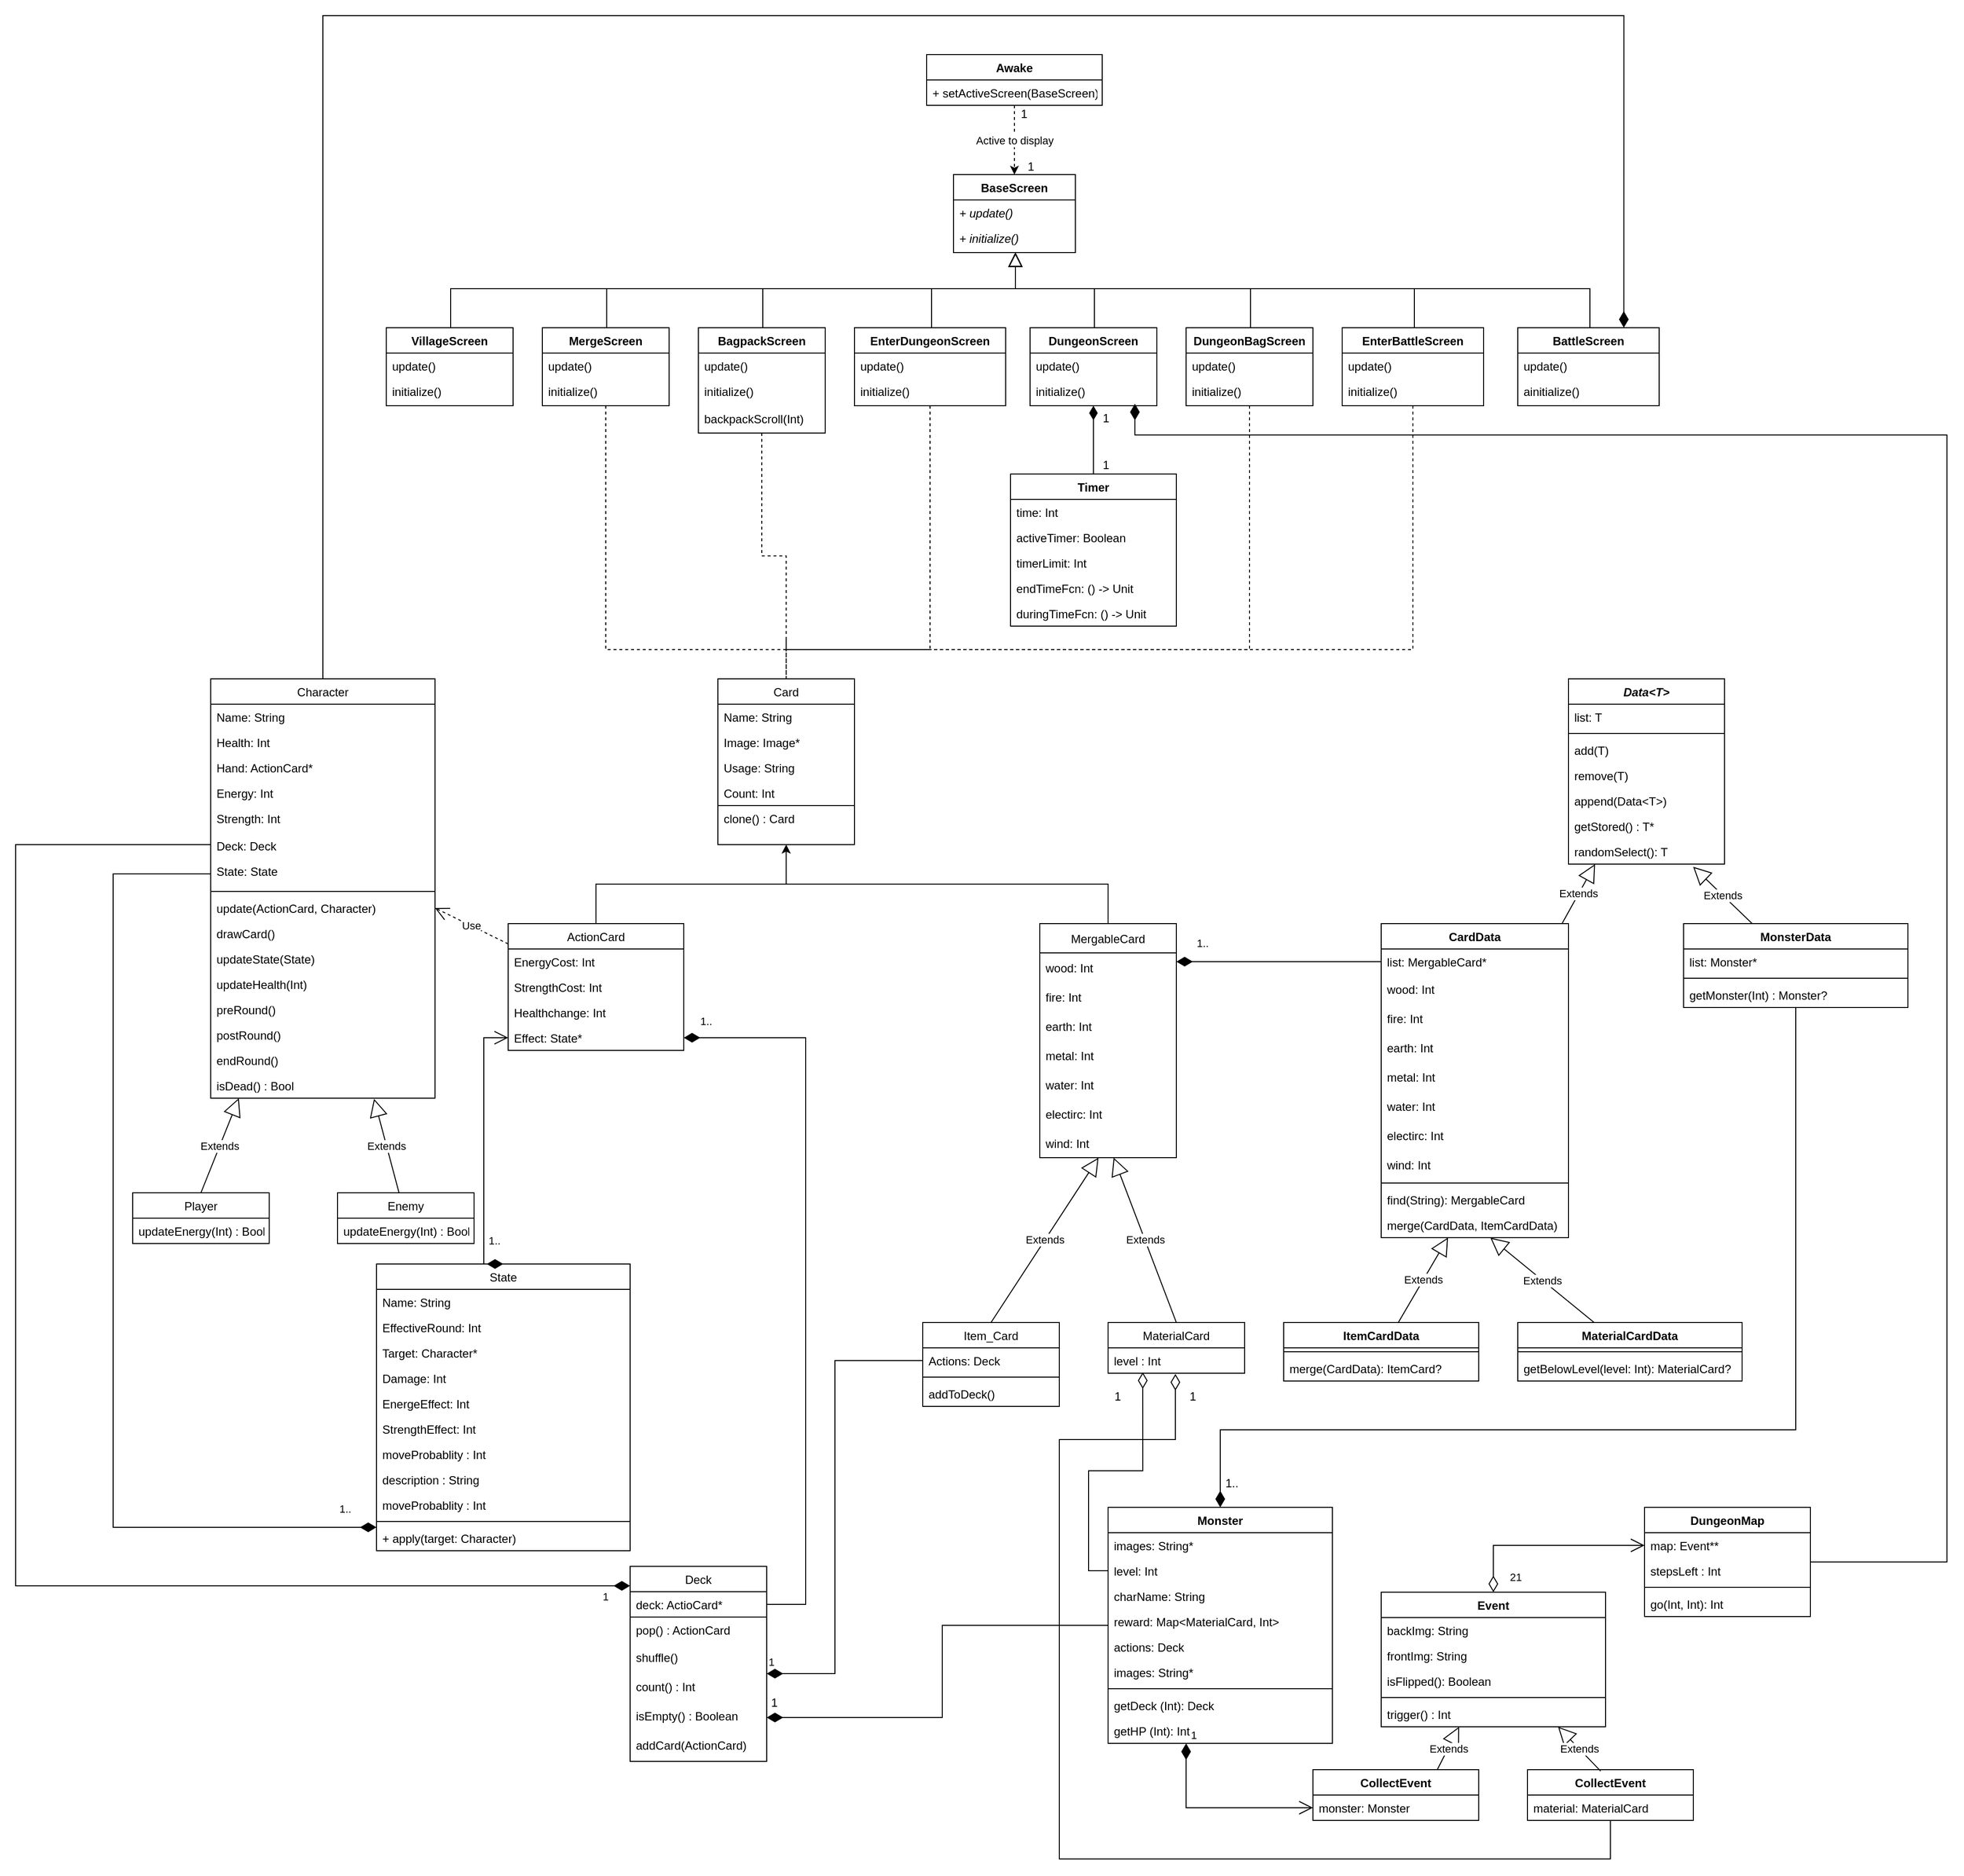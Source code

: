 <mxfile version="20.2.0" type="device"><diagram id="cSIMa4QUHb6lEiOD89_U" name="Page-1"><mxGraphModel dx="2482" dy="3478" grid="1" gridSize="10" guides="1" tooltips="1" connect="1" arrows="1" fold="1" page="1" pageScale="1" pageWidth="827" pageHeight="1169" math="0" shadow="0"><root><mxCell id="0"/><mxCell id="1" parent="0"/><mxCell id="EJ1EdjsebkWO272Hhb9x-1" value="Player" style="swimlane;fontStyle=0;childLayout=stackLayout;horizontal=1;startSize=26;fillColor=none;horizontalStack=0;resizeParent=1;resizeParentMax=0;resizeLast=0;collapsible=1;marginBottom=0;" parent="1" vertex="1"><mxGeometry x="-270" y="-233" width="140" height="52" as="geometry"/></mxCell><mxCell id="ngEIwyH2J2gvdWESKETZ-68" value="updateEnergy(Int) : Bool" style="text;strokeColor=default;fillColor=none;align=left;verticalAlign=top;spacingLeft=4;spacingRight=4;overflow=hidden;rotatable=0;points=[[0,0.5],[1,0.5]];portConstraint=eastwest;" parent="EJ1EdjsebkWO272Hhb9x-1" vertex="1"><mxGeometry y="26" width="140" height="26" as="geometry"/></mxCell><mxCell id="EJ1EdjsebkWO272Hhb9x-5" value="Character" style="swimlane;fontStyle=0;childLayout=stackLayout;horizontal=1;startSize=26;fillColor=none;horizontalStack=0;resizeParent=1;resizeParentMax=0;resizeLast=0;collapsible=1;marginBottom=0;" parent="1" vertex="1"><mxGeometry x="-190" y="-760" width="230" height="430" as="geometry"/></mxCell><mxCell id="EJ1EdjsebkWO272Hhb9x-7" value="Name: String" style="text;strokeColor=none;fillColor=none;align=left;verticalAlign=top;spacingLeft=4;spacingRight=4;overflow=hidden;rotatable=0;points=[[0,0.5],[1,0.5]];portConstraint=eastwest;" parent="EJ1EdjsebkWO272Hhb9x-5" vertex="1"><mxGeometry y="26" width="230" height="26" as="geometry"/></mxCell><mxCell id="EJ1EdjsebkWO272Hhb9x-6" value="Health: Int" style="text;strokeColor=none;fillColor=none;align=left;verticalAlign=top;spacingLeft=4;spacingRight=4;overflow=hidden;rotatable=0;points=[[0,0.5],[1,0.5]];portConstraint=eastwest;" parent="EJ1EdjsebkWO272Hhb9x-5" vertex="1"><mxGeometry y="52" width="230" height="26" as="geometry"/></mxCell><mxCell id="EJ1EdjsebkWO272Hhb9x-19" value="Hand: ActionCard*" style="text;strokeColor=none;fillColor=none;align=left;verticalAlign=top;spacingLeft=4;spacingRight=4;overflow=hidden;rotatable=0;points=[[0,0.5],[1,0.5]];portConstraint=eastwest;" parent="EJ1EdjsebkWO272Hhb9x-5" vertex="1"><mxGeometry y="78" width="230" height="26" as="geometry"/></mxCell><mxCell id="EJ1EdjsebkWO272Hhb9x-2" value="Energy: Int" style="text;strokeColor=none;fillColor=none;align=left;verticalAlign=top;spacingLeft=4;spacingRight=4;overflow=hidden;rotatable=0;points=[[0,0.5],[1,0.5]];portConstraint=eastwest;" parent="EJ1EdjsebkWO272Hhb9x-5" vertex="1"><mxGeometry y="104" width="230" height="26" as="geometry"/></mxCell><mxCell id="EJ1EdjsebkWO272Hhb9x-36" value="Strength: Int " style="text;strokeColor=none;fillColor=none;align=left;verticalAlign=top;spacingLeft=4;spacingRight=4;overflow=hidden;rotatable=0;points=[[0,0.5],[1,0.5]];portConstraint=eastwest;" parent="EJ1EdjsebkWO272Hhb9x-5" vertex="1"><mxGeometry y="130" width="230" height="28" as="geometry"/></mxCell><mxCell id="EJ1EdjsebkWO272Hhb9x-8" value="Deck: Deck" style="text;strokeColor=none;fillColor=none;align=left;verticalAlign=top;spacingLeft=4;spacingRight=4;overflow=hidden;rotatable=0;points=[[0,0.5],[1,0.5]];portConstraint=eastwest;" parent="EJ1EdjsebkWO272Hhb9x-5" vertex="1"><mxGeometry y="158" width="230" height="26" as="geometry"/></mxCell><mxCell id="EJ1EdjsebkWO272Hhb9x-20" value="State: State" style="text;strokeColor=none;fillColor=none;align=left;verticalAlign=top;spacingLeft=4;spacingRight=4;overflow=hidden;rotatable=0;points=[[0,0.5],[1,0.5]];portConstraint=eastwest;" parent="EJ1EdjsebkWO272Hhb9x-5" vertex="1"><mxGeometry y="184" width="230" height="30" as="geometry"/></mxCell><mxCell id="EJ1EdjsebkWO272Hhb9x-25" value="" style="line;strokeWidth=1;fillColor=none;align=left;verticalAlign=middle;spacingTop=-1;spacingLeft=3;spacingRight=3;rotatable=0;labelPosition=right;points=[];portConstraint=eastwest;" parent="EJ1EdjsebkWO272Hhb9x-5" vertex="1"><mxGeometry y="214" width="230" height="8" as="geometry"/></mxCell><mxCell id="EJ1EdjsebkWO272Hhb9x-24" value="update(ActionCard, Character)" style="text;strokeColor=none;fillColor=none;align=left;verticalAlign=top;spacingLeft=4;spacingRight=4;overflow=hidden;rotatable=0;points=[[0,0.5],[1,0.5]];portConstraint=eastwest;" parent="EJ1EdjsebkWO272Hhb9x-5" vertex="1"><mxGeometry y="222" width="230" height="26" as="geometry"/></mxCell><mxCell id="EJ1EdjsebkWO272Hhb9x-26" value="drawCard()" style="text;strokeColor=none;fillColor=none;align=left;verticalAlign=top;spacingLeft=4;spacingRight=4;overflow=hidden;rotatable=0;points=[[0,0.5],[1,0.5]];portConstraint=eastwest;" parent="EJ1EdjsebkWO272Hhb9x-5" vertex="1"><mxGeometry y="248" width="230" height="26" as="geometry"/></mxCell><mxCell id="EJ1EdjsebkWO272Hhb9x-27" value="updateState(State)" style="text;strokeColor=none;fillColor=none;align=left;verticalAlign=top;spacingLeft=4;spacingRight=4;overflow=hidden;rotatable=0;points=[[0,0.5],[1,0.5]];portConstraint=eastwest;" parent="EJ1EdjsebkWO272Hhb9x-5" vertex="1"><mxGeometry y="274" width="230" height="26" as="geometry"/></mxCell><mxCell id="EJ1EdjsebkWO272Hhb9x-34" value="updateHealth(Int)" style="text;strokeColor=none;fillColor=none;align=left;verticalAlign=top;spacingLeft=4;spacingRight=4;overflow=hidden;rotatable=0;points=[[0,0.5],[1,0.5]];portConstraint=eastwest;" parent="EJ1EdjsebkWO272Hhb9x-5" vertex="1"><mxGeometry y="300" width="230" height="26" as="geometry"/></mxCell><mxCell id="ngEIwyH2J2gvdWESKETZ-41" value="preRound() " style="text;strokeColor=none;fillColor=none;align=left;verticalAlign=top;spacingLeft=4;spacingRight=4;overflow=hidden;rotatable=0;points=[[0,0.5],[1,0.5]];portConstraint=eastwest;" parent="EJ1EdjsebkWO272Hhb9x-5" vertex="1"><mxGeometry y="326" width="230" height="26" as="geometry"/></mxCell><mxCell id="ngEIwyH2J2gvdWESKETZ-42" value="postRound() " style="text;strokeColor=none;fillColor=none;align=left;verticalAlign=top;spacingLeft=4;spacingRight=4;overflow=hidden;rotatable=0;points=[[0,0.5],[1,0.5]];portConstraint=eastwest;" parent="EJ1EdjsebkWO272Hhb9x-5" vertex="1"><mxGeometry y="352" width="230" height="26" as="geometry"/></mxCell><mxCell id="EJ1EdjsebkWO272Hhb9x-42" value="endRound() " style="text;strokeColor=none;fillColor=none;align=left;verticalAlign=top;spacingLeft=4;spacingRight=4;overflow=hidden;rotatable=0;points=[[0,0.5],[1,0.5]];portConstraint=eastwest;" parent="EJ1EdjsebkWO272Hhb9x-5" vertex="1"><mxGeometry y="378" width="230" height="26" as="geometry"/></mxCell><mxCell id="EJ1EdjsebkWO272Hhb9x-41" value="isDead() : Bool" style="text;strokeColor=none;fillColor=none;align=left;verticalAlign=top;spacingLeft=4;spacingRight=4;overflow=hidden;rotatable=0;points=[[0,0.5],[1,0.5]];portConstraint=eastwest;" parent="EJ1EdjsebkWO272Hhb9x-5" vertex="1"><mxGeometry y="404" width="230" height="26" as="geometry"/></mxCell><mxCell id="EJ1EdjsebkWO272Hhb9x-14" value="Enemy" style="swimlane;fontStyle=0;childLayout=stackLayout;horizontal=1;startSize=26;fillColor=none;horizontalStack=0;resizeParent=1;resizeParentMax=0;resizeLast=0;collapsible=1;marginBottom=0;" parent="1" vertex="1"><mxGeometry x="-60" y="-233" width="140" height="52" as="geometry"/></mxCell><mxCell id="ngEIwyH2J2gvdWESKETZ-70" value="updateEnergy(Int) : Bool" style="text;strokeColor=default;fillColor=none;align=left;verticalAlign=top;spacingLeft=4;spacingRight=4;overflow=hidden;rotatable=0;points=[[0,0.5],[1,0.5]];portConstraint=eastwest;" parent="EJ1EdjsebkWO272Hhb9x-14" vertex="1"><mxGeometry y="26" width="140" height="26" as="geometry"/></mxCell><mxCell id="EJ1EdjsebkWO272Hhb9x-46" value="Card" style="swimlane;fontStyle=0;childLayout=stackLayout;horizontal=1;startSize=26;fillColor=none;horizontalStack=0;resizeParent=1;resizeParentMax=0;resizeLast=0;collapsible=1;marginBottom=0;" parent="1" vertex="1"><mxGeometry x="330" y="-760" width="140" height="170" as="geometry"/></mxCell><mxCell id="EJ1EdjsebkWO272Hhb9x-47" value="Name: String" style="text;strokeColor=none;fillColor=none;align=left;verticalAlign=top;spacingLeft=4;spacingRight=4;overflow=hidden;rotatable=0;points=[[0,0.5],[1,0.5]];portConstraint=eastwest;" parent="EJ1EdjsebkWO272Hhb9x-46" vertex="1"><mxGeometry y="26" width="140" height="26" as="geometry"/></mxCell><mxCell id="EJ1EdjsebkWO272Hhb9x-48" value="Image: Image*" style="text;strokeColor=none;fillColor=none;align=left;verticalAlign=top;spacingLeft=4;spacingRight=4;overflow=hidden;rotatable=0;points=[[0,0.5],[1,0.5]];portConstraint=eastwest;" parent="EJ1EdjsebkWO272Hhb9x-46" vertex="1"><mxGeometry y="52" width="140" height="26" as="geometry"/></mxCell><mxCell id="ngEIwyH2J2gvdWESKETZ-14" value="Usage: String" style="text;strokeColor=none;fillColor=none;align=left;verticalAlign=top;spacingLeft=4;spacingRight=4;overflow=hidden;rotatable=0;points=[[0,0.5],[1,0.5]];portConstraint=eastwest;" parent="EJ1EdjsebkWO272Hhb9x-46" vertex="1"><mxGeometry y="78" width="140" height="26" as="geometry"/></mxCell><mxCell id="EJ1EdjsebkWO272Hhb9x-57" value="Count: Int" style="text;strokeColor=none;fillColor=none;align=left;verticalAlign=top;spacingLeft=4;spacingRight=4;overflow=hidden;rotatable=0;points=[[0,0.5],[1,0.5]];portConstraint=eastwest;" parent="EJ1EdjsebkWO272Hhb9x-46" vertex="1"><mxGeometry y="104" width="140" height="26" as="geometry"/></mxCell><mxCell id="ngEIwyH2J2gvdWESKETZ-13" value="clone() : Card" style="text;strokeColor=default;fillColor=none;align=left;verticalAlign=top;spacingLeft=4;spacingRight=4;overflow=hidden;rotatable=0;points=[[0,0.5],[1,0.5]];portConstraint=eastwest;" parent="EJ1EdjsebkWO272Hhb9x-46" vertex="1"><mxGeometry y="130" width="140" height="40" as="geometry"/></mxCell><mxCell id="ngEIwyH2J2gvdWESKETZ-30" style="edgeStyle=orthogonalEdgeStyle;rounded=0;orthogonalLoop=1;jettySize=auto;html=1;exitX=0.5;exitY=0;exitDx=0;exitDy=0;" parent="1" source="EJ1EdjsebkWO272Hhb9x-60" target="EJ1EdjsebkWO272Hhb9x-46" edge="1"><mxGeometry relative="1" as="geometry"/></mxCell><mxCell id="EJ1EdjsebkWO272Hhb9x-60" value="ActionCard" style="swimlane;fontStyle=0;childLayout=stackLayout;horizontal=1;startSize=26;fillColor=none;horizontalStack=0;resizeParent=1;resizeParentMax=0;resizeLast=0;collapsible=1;marginBottom=0;" parent="1" vertex="1"><mxGeometry x="115" y="-509" width="180" height="130" as="geometry"/></mxCell><mxCell id="EJ1EdjsebkWO272Hhb9x-49" value="EnergyCost: Int" style="text;strokeColor=none;fillColor=none;align=left;verticalAlign=top;spacingLeft=4;spacingRight=4;overflow=hidden;rotatable=0;points=[[0,0.5],[1,0.5]];portConstraint=eastwest;" parent="EJ1EdjsebkWO272Hhb9x-60" vertex="1"><mxGeometry y="26" width="180" height="26" as="geometry"/></mxCell><mxCell id="EJ1EdjsebkWO272Hhb9x-95" value="StrengthCost: Int" style="text;strokeColor=none;fillColor=none;align=left;verticalAlign=top;spacingLeft=4;spacingRight=4;overflow=hidden;rotatable=0;points=[[0,0.5],[1,0.5]];portConstraint=eastwest;" parent="EJ1EdjsebkWO272Hhb9x-60" vertex="1"><mxGeometry y="52" width="180" height="26" as="geometry"/></mxCell><mxCell id="EJ1EdjsebkWO272Hhb9x-56" value="Healthchange: Int" style="text;strokeColor=none;fillColor=none;align=left;verticalAlign=top;spacingLeft=4;spacingRight=4;overflow=hidden;rotatable=0;points=[[0,0.5],[1,0.5]];portConstraint=eastwest;" parent="EJ1EdjsebkWO272Hhb9x-60" vertex="1"><mxGeometry y="78" width="180" height="26" as="geometry"/></mxCell><mxCell id="EJ1EdjsebkWO272Hhb9x-97" value="Effect: State*" style="text;strokeColor=none;fillColor=none;align=left;verticalAlign=top;spacingLeft=4;spacingRight=4;overflow=hidden;rotatable=0;points=[[0,0.5],[1,0.5]];portConstraint=eastwest;" parent="EJ1EdjsebkWO272Hhb9x-60" vertex="1"><mxGeometry y="104" width="180" height="26" as="geometry"/></mxCell><mxCell id="EJ1EdjsebkWO272Hhb9x-73" value="Item_Card" style="swimlane;fontStyle=0;childLayout=stackLayout;horizontal=1;startSize=26;fillColor=none;horizontalStack=0;resizeParent=1;resizeParentMax=0;resizeLast=0;collapsible=1;marginBottom=0;" parent="1" vertex="1"><mxGeometry x="540" y="-100" width="140" height="86" as="geometry"/></mxCell><mxCell id="EJ1EdjsebkWO272Hhb9x-75" value="Actions: Deck" style="text;strokeColor=none;fillColor=none;align=left;verticalAlign=top;spacingLeft=4;spacingRight=4;overflow=hidden;rotatable=0;points=[[0,0.5],[1,0.5]];portConstraint=eastwest;" parent="EJ1EdjsebkWO272Hhb9x-73" vertex="1"><mxGeometry y="26" width="140" height="26" as="geometry"/></mxCell><mxCell id="EJ1EdjsebkWO272Hhb9x-76" value="" style="line;strokeWidth=1;fillColor=none;align=left;verticalAlign=middle;spacingTop=-1;spacingLeft=3;spacingRight=3;rotatable=0;labelPosition=right;points=[];portConstraint=eastwest;" parent="EJ1EdjsebkWO272Hhb9x-73" vertex="1"><mxGeometry y="52" width="140" height="8" as="geometry"/></mxCell><mxCell id="EJ1EdjsebkWO272Hhb9x-77" value="addToDeck()" style="text;strokeColor=none;fillColor=none;align=left;verticalAlign=top;spacingLeft=4;spacingRight=4;overflow=hidden;rotatable=0;points=[[0,0.5],[1,0.5]];portConstraint=eastwest;" parent="EJ1EdjsebkWO272Hhb9x-73" vertex="1"><mxGeometry y="60" width="140" height="26" as="geometry"/></mxCell><mxCell id="EJ1EdjsebkWO272Hhb9x-78" value="MaterialCard" style="swimlane;fontStyle=0;childLayout=stackLayout;horizontal=1;startSize=26;fillColor=none;horizontalStack=0;resizeParent=1;resizeParentMax=0;resizeLast=0;collapsible=1;marginBottom=0;" parent="1" vertex="1"><mxGeometry x="730" y="-100" width="140" height="52" as="geometry"/></mxCell><mxCell id="EJ1EdjsebkWO272Hhb9x-79" value="level : Int" style="text;strokeColor=none;fillColor=none;align=left;verticalAlign=top;spacingLeft=4;spacingRight=4;overflow=hidden;rotatable=0;points=[[0,0.5],[1,0.5]];portConstraint=eastwest;" parent="EJ1EdjsebkWO272Hhb9x-78" vertex="1"><mxGeometry y="26" width="140" height="26" as="geometry"/></mxCell><mxCell id="EJ1EdjsebkWO272Hhb9x-98" value="State" style="swimlane;fontStyle=0;childLayout=stackLayout;horizontal=1;startSize=26;fillColor=none;horizontalStack=0;resizeParent=1;resizeParentMax=0;resizeLast=0;collapsible=1;marginBottom=0;" parent="1" vertex="1"><mxGeometry x="-20" y="-160" width="260" height="294" as="geometry"/></mxCell><mxCell id="EJ1EdjsebkWO272Hhb9x-101" value="Name: String" style="text;strokeColor=none;fillColor=none;align=left;verticalAlign=top;spacingLeft=4;spacingRight=4;overflow=hidden;rotatable=0;points=[[0,0.5],[1,0.5]];portConstraint=eastwest;" parent="EJ1EdjsebkWO272Hhb9x-98" vertex="1"><mxGeometry y="26" width="260" height="26" as="geometry"/></mxCell><mxCell id="EJ1EdjsebkWO272Hhb9x-99" value="EffectiveRound: Int" style="text;strokeColor=none;fillColor=none;align=left;verticalAlign=top;spacingLeft=4;spacingRight=4;overflow=hidden;rotatable=0;points=[[0,0.5],[1,0.5]];portConstraint=eastwest;" parent="EJ1EdjsebkWO272Hhb9x-98" vertex="1"><mxGeometry y="52" width="260" height="26" as="geometry"/></mxCell><mxCell id="EJ1EdjsebkWO272Hhb9x-105" value="Target: Character*" style="text;strokeColor=none;fillColor=none;align=left;verticalAlign=top;spacingLeft=4;spacingRight=4;overflow=hidden;rotatable=0;points=[[0,0.5],[1,0.5]];portConstraint=eastwest;" parent="EJ1EdjsebkWO272Hhb9x-98" vertex="1"><mxGeometry y="78" width="260" height="26" as="geometry"/></mxCell><mxCell id="EJ1EdjsebkWO272Hhb9x-100" value="Damage: Int" style="text;strokeColor=none;fillColor=none;align=left;verticalAlign=top;spacingLeft=4;spacingRight=4;overflow=hidden;rotatable=0;points=[[0,0.5],[1,0.5]];portConstraint=eastwest;" parent="EJ1EdjsebkWO272Hhb9x-98" vertex="1"><mxGeometry y="104" width="260" height="26" as="geometry"/></mxCell><mxCell id="EJ1EdjsebkWO272Hhb9x-106" value="EnergeEffect: Int" style="text;strokeColor=none;fillColor=none;align=left;verticalAlign=top;spacingLeft=4;spacingRight=4;overflow=hidden;rotatable=0;points=[[0,0.5],[1,0.5]];portConstraint=eastwest;" parent="EJ1EdjsebkWO272Hhb9x-98" vertex="1"><mxGeometry y="130" width="260" height="26" as="geometry"/></mxCell><mxCell id="EJ1EdjsebkWO272Hhb9x-107" value="StrengthEffect: Int" style="text;strokeColor=none;fillColor=none;align=left;verticalAlign=top;spacingLeft=4;spacingRight=4;overflow=hidden;rotatable=0;points=[[0,0.5],[1,0.5]];portConstraint=eastwest;" parent="EJ1EdjsebkWO272Hhb9x-98" vertex="1"><mxGeometry y="156" width="260" height="26" as="geometry"/></mxCell><mxCell id="ngEIwyH2J2gvdWESKETZ-34" value="moveProbablity : Int" style="text;strokeColor=none;fillColor=none;align=left;verticalAlign=top;spacingLeft=4;spacingRight=4;overflow=hidden;rotatable=0;points=[[0,0.5],[1,0.5]];portConstraint=eastwest;" parent="EJ1EdjsebkWO272Hhb9x-98" vertex="1"><mxGeometry y="182" width="260" height="26" as="geometry"/></mxCell><mxCell id="EJ1EdjsebkWO272Hhb9x-104" value="description : String" style="text;strokeColor=none;fillColor=none;align=left;verticalAlign=top;spacingLeft=4;spacingRight=4;overflow=hidden;rotatable=0;points=[[0,0.5],[1,0.5]];portConstraint=eastwest;" parent="EJ1EdjsebkWO272Hhb9x-98" vertex="1"><mxGeometry y="208" width="260" height="26" as="geometry"/></mxCell><mxCell id="ngEIwyH2J2gvdWESKETZ-33" value="moveProbablity : Int" style="text;strokeColor=none;fillColor=none;align=left;verticalAlign=top;spacingLeft=4;spacingRight=4;overflow=hidden;rotatable=0;points=[[0,0.5],[1,0.5]];portConstraint=eastwest;" parent="EJ1EdjsebkWO272Hhb9x-98" vertex="1"><mxGeometry y="234" width="260" height="26" as="geometry"/></mxCell><mxCell id="EJ1EdjsebkWO272Hhb9x-102" value="" style="line;strokeWidth=1;fillColor=none;align=left;verticalAlign=middle;spacingTop=-1;spacingLeft=3;spacingRight=3;rotatable=0;labelPosition=right;points=[];portConstraint=eastwest;" parent="EJ1EdjsebkWO272Hhb9x-98" vertex="1"><mxGeometry y="260" width="260" height="8" as="geometry"/></mxCell><mxCell id="EJ1EdjsebkWO272Hhb9x-103" value="+ apply(target: Character)" style="text;strokeColor=none;fillColor=none;align=left;verticalAlign=top;spacingLeft=4;spacingRight=4;overflow=hidden;rotatable=0;points=[[0,0.5],[1,0.5]];portConstraint=eastwest;fontStyle=0" parent="EJ1EdjsebkWO272Hhb9x-98" vertex="1"><mxGeometry y="268" width="260" height="26" as="geometry"/></mxCell><mxCell id="ngEIwyH2J2gvdWESKETZ-28" style="edgeStyle=orthogonalEdgeStyle;rounded=0;orthogonalLoop=1;jettySize=auto;html=1;exitX=0.5;exitY=0;exitDx=0;exitDy=0;" parent="1" source="ngEIwyH2J2gvdWESKETZ-6" target="EJ1EdjsebkWO272Hhb9x-46" edge="1"><mxGeometry relative="1" as="geometry"/></mxCell><mxCell id="ngEIwyH2J2gvdWESKETZ-6" value="MergableCard" style="swimlane;fontStyle=0;childLayout=stackLayout;horizontal=1;startSize=30;horizontalStack=0;resizeParent=1;resizeParentMax=0;resizeLast=0;collapsible=1;marginBottom=0;" parent="1" vertex="1"><mxGeometry x="660" y="-509" width="140" height="240" as="geometry"/></mxCell><mxCell id="ngEIwyH2J2gvdWESKETZ-7" value="wood: Int" style="text;strokeColor=none;fillColor=none;align=left;verticalAlign=middle;spacingLeft=4;spacingRight=4;overflow=hidden;points=[[0,0.5],[1,0.5]];portConstraint=eastwest;rotatable=0;" parent="ngEIwyH2J2gvdWESKETZ-6" vertex="1"><mxGeometry y="30" width="140" height="30" as="geometry"/></mxCell><mxCell id="ngEIwyH2J2gvdWESKETZ-8" value="fire: Int" style="text;strokeColor=none;fillColor=none;align=left;verticalAlign=middle;spacingLeft=4;spacingRight=4;overflow=hidden;points=[[0,0.5],[1,0.5]];portConstraint=eastwest;rotatable=0;" parent="ngEIwyH2J2gvdWESKETZ-6" vertex="1"><mxGeometry y="60" width="140" height="30" as="geometry"/></mxCell><mxCell id="ngEIwyH2J2gvdWESKETZ-16" value="earth: Int" style="text;strokeColor=none;fillColor=none;align=left;verticalAlign=middle;spacingLeft=4;spacingRight=4;overflow=hidden;points=[[0,0.5],[1,0.5]];portConstraint=eastwest;rotatable=0;" parent="ngEIwyH2J2gvdWESKETZ-6" vertex="1"><mxGeometry y="90" width="140" height="30" as="geometry"/></mxCell><mxCell id="ngEIwyH2J2gvdWESKETZ-9" value="metal: Int" style="text;strokeColor=none;fillColor=none;align=left;verticalAlign=middle;spacingLeft=4;spacingRight=4;overflow=hidden;points=[[0,0.5],[1,0.5]];portConstraint=eastwest;rotatable=0;" parent="ngEIwyH2J2gvdWESKETZ-6" vertex="1"><mxGeometry y="120" width="140" height="30" as="geometry"/></mxCell><mxCell id="ngEIwyH2J2gvdWESKETZ-17" value="water: Int" style="text;strokeColor=none;fillColor=none;align=left;verticalAlign=middle;spacingLeft=4;spacingRight=4;overflow=hidden;points=[[0,0.5],[1,0.5]];portConstraint=eastwest;rotatable=0;" parent="ngEIwyH2J2gvdWESKETZ-6" vertex="1"><mxGeometry y="150" width="140" height="30" as="geometry"/></mxCell><mxCell id="ngEIwyH2J2gvdWESKETZ-19" value="electirc: Int" style="text;strokeColor=none;fillColor=none;align=left;verticalAlign=middle;spacingLeft=4;spacingRight=4;overflow=hidden;points=[[0,0.5],[1,0.5]];portConstraint=eastwest;rotatable=0;" parent="ngEIwyH2J2gvdWESKETZ-6" vertex="1"><mxGeometry y="180" width="140" height="30" as="geometry"/></mxCell><mxCell id="ngEIwyH2J2gvdWESKETZ-18" value="wind: Int" style="text;strokeColor=none;fillColor=none;align=left;verticalAlign=middle;spacingLeft=4;spacingRight=4;overflow=hidden;points=[[0,0.5],[1,0.5]];portConstraint=eastwest;rotatable=0;" parent="ngEIwyH2J2gvdWESKETZ-6" vertex="1"><mxGeometry y="210" width="140" height="30" as="geometry"/></mxCell><mxCell id="ngEIwyH2J2gvdWESKETZ-40" value="Use" style="endArrow=open;endSize=12;dashed=1;html=1;rounded=0;entryX=1;entryY=0.5;entryDx=0;entryDy=0;" parent="1" source="EJ1EdjsebkWO272Hhb9x-60" target="EJ1EdjsebkWO272Hhb9x-24" edge="1"><mxGeometry width="160" relative="1" as="geometry"><mxPoint x="-70" y="-510" as="sourcePoint"/><mxPoint x="-10" y="-500" as="targetPoint"/></mxGeometry></mxCell><mxCell id="ngEIwyH2J2gvdWESKETZ-48" value="Deck" style="swimlane;fontStyle=0;childLayout=stackLayout;horizontal=1;startSize=26;fillColor=none;horizontalStack=0;resizeParent=1;resizeParentMax=0;resizeLast=0;collapsible=1;marginBottom=0;" parent="1" vertex="1"><mxGeometry x="240" y="150" width="140" height="200" as="geometry"/></mxCell><mxCell id="ngEIwyH2J2gvdWESKETZ-49" value="deck: ActioCard*" style="text;strokeColor=default;fillColor=none;align=left;verticalAlign=top;spacingLeft=4;spacingRight=4;overflow=hidden;rotatable=0;points=[[0,0.5],[1,0.5]];portConstraint=eastwest;" parent="ngEIwyH2J2gvdWESKETZ-48" vertex="1"><mxGeometry y="26" width="140" height="26" as="geometry"/></mxCell><mxCell id="ngEIwyH2J2gvdWESKETZ-53" value="pop() : ActionCard" style="text;strokeColor=none;fillColor=none;align=left;verticalAlign=top;spacingLeft=4;spacingRight=4;overflow=hidden;rotatable=0;points=[[0,0.5],[1,0.5]];portConstraint=eastwest;" parent="ngEIwyH2J2gvdWESKETZ-48" vertex="1"><mxGeometry y="52" width="140" height="28" as="geometry"/></mxCell><mxCell id="ngEIwyH2J2gvdWESKETZ-55" value="shuffle() " style="text;strokeColor=none;fillColor=none;align=left;verticalAlign=top;spacingLeft=4;spacingRight=4;overflow=hidden;rotatable=0;points=[[0,0.5],[1,0.5]];portConstraint=eastwest;" parent="ngEIwyH2J2gvdWESKETZ-48" vertex="1"><mxGeometry y="80" width="140" height="30" as="geometry"/></mxCell><mxCell id="ngEIwyH2J2gvdWESKETZ-54" value="count() : Int" style="text;strokeColor=none;fillColor=none;align=left;verticalAlign=top;spacingLeft=4;spacingRight=4;overflow=hidden;rotatable=0;points=[[0,0.5],[1,0.5]];portConstraint=eastwest;" parent="ngEIwyH2J2gvdWESKETZ-48" vertex="1"><mxGeometry y="110" width="140" height="30" as="geometry"/></mxCell><mxCell id="ngEIwyH2J2gvdWESKETZ-57" value="isEmpty() : Boolean" style="text;strokeColor=none;fillColor=none;align=left;verticalAlign=top;spacingLeft=4;spacingRight=4;overflow=hidden;rotatable=0;points=[[0,0.5],[1,0.5]];portConstraint=eastwest;" parent="ngEIwyH2J2gvdWESKETZ-48" vertex="1"><mxGeometry y="140" width="140" height="30" as="geometry"/></mxCell><mxCell id="ngEIwyH2J2gvdWESKETZ-56" value="addCard(ActionCard)" style="text;strokeColor=none;fillColor=none;align=left;verticalAlign=top;spacingLeft=4;spacingRight=4;overflow=hidden;rotatable=0;points=[[0,0.5],[1,0.5]];portConstraint=eastwest;" parent="ngEIwyH2J2gvdWESKETZ-48" vertex="1"><mxGeometry y="170" width="140" height="30" as="geometry"/></mxCell><mxCell id="ngEIwyH2J2gvdWESKETZ-61" value="1..&amp;nbsp;" style="endArrow=open;html=1;endSize=12;startArrow=diamondThin;startSize=14;startFill=1;edgeStyle=orthogonalEdgeStyle;align=left;verticalAlign=bottom;rounded=0;exitX=0.5;exitY=0;exitDx=0;exitDy=0;entryX=0;entryY=0.5;entryDx=0;entryDy=0;" parent="1" source="EJ1EdjsebkWO272Hhb9x-98" target="EJ1EdjsebkWO272Hhb9x-97" edge="1"><mxGeometry x="-0.879" y="-15" relative="1" as="geometry"><mxPoint x="-100" y="-310" as="sourcePoint"/><mxPoint x="180" y="-370" as="targetPoint"/><Array as="points"><mxPoint x="90" y="-160"/><mxPoint x="90" y="-392"/></Array><mxPoint as="offset"/></mxGeometry></mxCell><mxCell id="ngEIwyH2J2gvdWESKETZ-62" value="1..&amp;nbsp;" style="endArrow=none;html=1;endSize=12;startArrow=diamondThin;startSize=14;startFill=1;edgeStyle=orthogonalEdgeStyle;align=left;verticalAlign=bottom;rounded=0;entryX=1;entryY=0.5;entryDx=0;entryDy=0;endFill=0;" parent="1" source="EJ1EdjsebkWO272Hhb9x-97" target="ngEIwyH2J2gvdWESKETZ-49" edge="1"><mxGeometry x="-0.96" y="8" relative="1" as="geometry"><mxPoint x="-100" y="-310" as="sourcePoint"/><mxPoint x="60" y="-310" as="targetPoint"/><Array as="points"><mxPoint x="420" y="-392"/><mxPoint x="420" y="189"/></Array><mxPoint as="offset"/></mxGeometry></mxCell><mxCell id="ngEIwyH2J2gvdWESKETZ-64" value="1" style="endArrow=none;html=1;endSize=12;startArrow=diamondThin;startSize=14;startFill=1;edgeStyle=orthogonalEdgeStyle;align=left;verticalAlign=bottom;rounded=0;entryX=0;entryY=0.5;entryDx=0;entryDy=0;endFill=0;" parent="1" source="ngEIwyH2J2gvdWESKETZ-48" target="EJ1EdjsebkWO272Hhb9x-8" edge="1"><mxGeometry x="-0.962" y="20" relative="1" as="geometry"><mxPoint x="-130" y="-110" as="sourcePoint"/><mxPoint x="-320" y="-360" as="targetPoint"/><Array as="points"><mxPoint x="-390" y="170"/><mxPoint x="-390" y="-590"/><mxPoint x="-190" y="-590"/></Array><mxPoint as="offset"/></mxGeometry></mxCell><mxCell id="ngEIwyH2J2gvdWESKETZ-65" value="1.." style="endArrow=none;html=1;endSize=12;startArrow=diamondThin;startSize=14;startFill=1;edgeStyle=orthogonalEdgeStyle;align=left;verticalAlign=bottom;rounded=0;endFill=0;" parent="1" source="EJ1EdjsebkWO272Hhb9x-98" target="EJ1EdjsebkWO272Hhb9x-20" edge="1"><mxGeometry x="-0.923" y="-10" relative="1" as="geometry"><mxPoint x="110" as="sourcePoint"/><mxPoint x="-75" y="-570" as="targetPoint"/><Array as="points"><mxPoint x="-290" y="110"/><mxPoint x="-290" y="-560"/></Array><mxPoint as="offset"/></mxGeometry></mxCell><mxCell id="ngEIwyH2J2gvdWESKETZ-67" value="Extends" style="endArrow=block;endSize=16;endFill=0;html=1;rounded=0;exitX=0.5;exitY=0;exitDx=0;exitDy=0;" parent="1" source="EJ1EdjsebkWO272Hhb9x-1" target="EJ1EdjsebkWO272Hhb9x-5" edge="1"><mxGeometry width="160" relative="1" as="geometry"><mxPoint x="-100" y="-410" as="sourcePoint"/><mxPoint x="-260" y="-660" as="targetPoint"/></mxGeometry></mxCell><mxCell id="ngEIwyH2J2gvdWESKETZ-69" value="Extends" style="endArrow=block;endSize=16;endFill=0;html=1;rounded=0;entryX=0.728;entryY=1.023;entryDx=0;entryDy=0;entryPerimeter=0;" parent="1" source="EJ1EdjsebkWO272Hhb9x-14" target="EJ1EdjsebkWO272Hhb9x-41" edge="1"><mxGeometry width="160" relative="1" as="geometry"><mxPoint x="-190" y="-223" as="sourcePoint"/><mxPoint x="-149.793" y="-324" as="targetPoint"/></mxGeometry></mxCell><mxCell id="ngEIwyH2J2gvdWESKETZ-71" value="CardData" style="swimlane;fontStyle=1;align=center;verticalAlign=top;childLayout=stackLayout;horizontal=1;startSize=26;horizontalStack=0;resizeParent=1;resizeParentMax=0;resizeLast=0;collapsible=1;marginBottom=0;strokeColor=default;" parent="1" vertex="1"><mxGeometry x="1010" y="-509" width="192" height="322" as="geometry"/></mxCell><mxCell id="ngEIwyH2J2gvdWESKETZ-94" value="list: MergableCard*" style="text;strokeColor=none;fillColor=none;align=left;verticalAlign=top;spacingLeft=4;spacingRight=4;overflow=hidden;rotatable=0;points=[[0,0.5],[1,0.5]];portConstraint=eastwest;" parent="ngEIwyH2J2gvdWESKETZ-71" vertex="1"><mxGeometry y="26" width="192" height="26" as="geometry"/></mxCell><mxCell id="ngEIwyH2J2gvdWESKETZ-87" value="wood: Int" style="text;strokeColor=none;fillColor=none;align=left;verticalAlign=middle;spacingLeft=4;spacingRight=4;overflow=hidden;points=[[0,0.5],[1,0.5]];portConstraint=eastwest;rotatable=0;" parent="ngEIwyH2J2gvdWESKETZ-71" vertex="1"><mxGeometry y="52" width="192" height="30" as="geometry"/></mxCell><mxCell id="ngEIwyH2J2gvdWESKETZ-88" value="fire: Int" style="text;strokeColor=none;fillColor=none;align=left;verticalAlign=middle;spacingLeft=4;spacingRight=4;overflow=hidden;points=[[0,0.5],[1,0.5]];portConstraint=eastwest;rotatable=0;" parent="ngEIwyH2J2gvdWESKETZ-71" vertex="1"><mxGeometry y="82" width="192" height="30" as="geometry"/></mxCell><mxCell id="ngEIwyH2J2gvdWESKETZ-89" value="earth: Int" style="text;strokeColor=none;fillColor=none;align=left;verticalAlign=middle;spacingLeft=4;spacingRight=4;overflow=hidden;points=[[0,0.5],[1,0.5]];portConstraint=eastwest;rotatable=0;" parent="ngEIwyH2J2gvdWESKETZ-71" vertex="1"><mxGeometry y="112" width="192" height="30" as="geometry"/></mxCell><mxCell id="ngEIwyH2J2gvdWESKETZ-90" value="metal: Int" style="text;strokeColor=none;fillColor=none;align=left;verticalAlign=middle;spacingLeft=4;spacingRight=4;overflow=hidden;points=[[0,0.5],[1,0.5]];portConstraint=eastwest;rotatable=0;" parent="ngEIwyH2J2gvdWESKETZ-71" vertex="1"><mxGeometry y="142" width="192" height="30" as="geometry"/></mxCell><mxCell id="ngEIwyH2J2gvdWESKETZ-91" value="water: Int" style="text;strokeColor=none;fillColor=none;align=left;verticalAlign=middle;spacingLeft=4;spacingRight=4;overflow=hidden;points=[[0,0.5],[1,0.5]];portConstraint=eastwest;rotatable=0;" parent="ngEIwyH2J2gvdWESKETZ-71" vertex="1"><mxGeometry y="172" width="192" height="30" as="geometry"/></mxCell><mxCell id="ngEIwyH2J2gvdWESKETZ-92" value="electirc: Int" style="text;strokeColor=none;fillColor=none;align=left;verticalAlign=middle;spacingLeft=4;spacingRight=4;overflow=hidden;points=[[0,0.5],[1,0.5]];portConstraint=eastwest;rotatable=0;" parent="ngEIwyH2J2gvdWESKETZ-71" vertex="1"><mxGeometry y="202" width="192" height="30" as="geometry"/></mxCell><mxCell id="ngEIwyH2J2gvdWESKETZ-93" value="wind: Int" style="text;strokeColor=none;fillColor=none;align=left;verticalAlign=middle;spacingLeft=4;spacingRight=4;overflow=hidden;points=[[0,0.5],[1,0.5]];portConstraint=eastwest;rotatable=0;" parent="ngEIwyH2J2gvdWESKETZ-71" vertex="1"><mxGeometry y="232" width="192" height="30" as="geometry"/></mxCell><mxCell id="ngEIwyH2J2gvdWESKETZ-73" value="" style="line;strokeWidth=1;fillColor=none;align=left;verticalAlign=middle;spacingTop=-1;spacingLeft=3;spacingRight=3;rotatable=0;labelPosition=right;points=[];portConstraint=eastwest;" parent="ngEIwyH2J2gvdWESKETZ-71" vertex="1"><mxGeometry y="262" width="192" height="8" as="geometry"/></mxCell><mxCell id="ngEIwyH2J2gvdWESKETZ-74" value="find(String): MergableCard" style="text;strokeColor=none;fillColor=none;align=left;verticalAlign=top;spacingLeft=4;spacingRight=4;overflow=hidden;rotatable=0;points=[[0,0.5],[1,0.5]];portConstraint=eastwest;" parent="ngEIwyH2J2gvdWESKETZ-71" vertex="1"><mxGeometry y="270" width="192" height="26" as="geometry"/></mxCell><mxCell id="ngEIwyH2J2gvdWESKETZ-96" value="merge(CardData, ItemCardData)" style="text;strokeColor=none;fillColor=none;align=left;verticalAlign=top;spacingLeft=4;spacingRight=4;overflow=hidden;rotatable=0;points=[[0,0.5],[1,0.5]];portConstraint=eastwest;" parent="ngEIwyH2J2gvdWESKETZ-71" vertex="1"><mxGeometry y="296" width="192" height="26" as="geometry"/></mxCell><mxCell id="ngEIwyH2J2gvdWESKETZ-75" value="Data&lt;T&gt;" style="swimlane;fontStyle=3;align=center;verticalAlign=top;childLayout=stackLayout;horizontal=1;startSize=26;horizontalStack=0;resizeParent=1;resizeParentMax=0;resizeLast=0;collapsible=1;marginBottom=0;strokeColor=default;" parent="1" vertex="1"><mxGeometry x="1202" y="-760" width="160" height="190" as="geometry"/></mxCell><mxCell id="ngEIwyH2J2gvdWESKETZ-76" value="list: T" style="text;strokeColor=none;fillColor=none;align=left;verticalAlign=top;spacingLeft=4;spacingRight=4;overflow=hidden;rotatable=0;points=[[0,0.5],[1,0.5]];portConstraint=eastwest;" parent="ngEIwyH2J2gvdWESKETZ-75" vertex="1"><mxGeometry y="26" width="160" height="26" as="geometry"/></mxCell><mxCell id="ngEIwyH2J2gvdWESKETZ-77" value="" style="line;strokeWidth=1;fillColor=none;align=left;verticalAlign=middle;spacingTop=-1;spacingLeft=3;spacingRight=3;rotatable=0;labelPosition=right;points=[];portConstraint=eastwest;" parent="ngEIwyH2J2gvdWESKETZ-75" vertex="1"><mxGeometry y="52" width="160" height="8" as="geometry"/></mxCell><mxCell id="ngEIwyH2J2gvdWESKETZ-79" value="add(T)&#10;" style="text;strokeColor=none;fillColor=none;align=left;verticalAlign=top;spacingLeft=4;spacingRight=4;overflow=hidden;rotatable=0;points=[[0,0.5],[1,0.5]];portConstraint=eastwest;" parent="ngEIwyH2J2gvdWESKETZ-75" vertex="1"><mxGeometry y="60" width="160" height="26" as="geometry"/></mxCell><mxCell id="ngEIwyH2J2gvdWESKETZ-80" value="remove(T)" style="text;strokeColor=none;fillColor=none;align=left;verticalAlign=top;spacingLeft=4;spacingRight=4;overflow=hidden;rotatable=0;points=[[0,0.5],[1,0.5]];portConstraint=eastwest;" parent="ngEIwyH2J2gvdWESKETZ-75" vertex="1"><mxGeometry y="86" width="160" height="26" as="geometry"/></mxCell><mxCell id="ngEIwyH2J2gvdWESKETZ-78" value="append(Data&lt;T&gt;)" style="text;strokeColor=none;fillColor=none;align=left;verticalAlign=top;spacingLeft=4;spacingRight=4;overflow=hidden;rotatable=0;points=[[0,0.5],[1,0.5]];portConstraint=eastwest;" parent="ngEIwyH2J2gvdWESKETZ-75" vertex="1"><mxGeometry y="112" width="160" height="26" as="geometry"/></mxCell><mxCell id="ngEIwyH2J2gvdWESKETZ-81" value="getStored() : T*" style="text;strokeColor=none;fillColor=none;align=left;verticalAlign=top;spacingLeft=4;spacingRight=4;overflow=hidden;rotatable=0;points=[[0,0.5],[1,0.5]];portConstraint=eastwest;" parent="ngEIwyH2J2gvdWESKETZ-75" vertex="1"><mxGeometry y="138" width="160" height="26" as="geometry"/></mxCell><mxCell id="ngEIwyH2J2gvdWESKETZ-82" value="randomSelect(): T" style="text;strokeColor=none;fillColor=none;align=left;verticalAlign=top;spacingLeft=4;spacingRight=4;overflow=hidden;rotatable=0;points=[[0,0.5],[1,0.5]];portConstraint=eastwest;" parent="ngEIwyH2J2gvdWESKETZ-75" vertex="1"><mxGeometry y="164" width="160" height="26" as="geometry"/></mxCell><mxCell id="ngEIwyH2J2gvdWESKETZ-83" value="Extends" style="endArrow=block;endSize=16;endFill=0;html=1;rounded=0;" parent="1" source="ngEIwyH2J2gvdWESKETZ-71" target="ngEIwyH2J2gvdWESKETZ-75" edge="1"><mxGeometry width="160" relative="1" as="geometry"><mxPoint x="1140" y="-670" as="sourcePoint"/><mxPoint x="1300" y="-670" as="targetPoint"/></mxGeometry></mxCell><mxCell id="ngEIwyH2J2gvdWESKETZ-95" value="1.." style="endArrow=none;html=1;endSize=12;startArrow=diamondThin;startSize=14;startFill=1;edgeStyle=orthogonalEdgeStyle;align=left;verticalAlign=bottom;rounded=0;endFill=0;" parent="1" source="ngEIwyH2J2gvdWESKETZ-6" target="ngEIwyH2J2gvdWESKETZ-94" edge="1"><mxGeometry x="-0.818" y="10" relative="1" as="geometry"><mxPoint x="880" y="-490" as="sourcePoint"/><mxPoint x="1110" y="-440" as="targetPoint"/><Array as="points"><mxPoint x="920" y="-470"/><mxPoint x="920" y="-470"/></Array><mxPoint as="offset"/></mxGeometry></mxCell><mxCell id="ngEIwyH2J2gvdWESKETZ-97" value="ItemCardData" style="swimlane;fontStyle=1;align=center;verticalAlign=top;childLayout=stackLayout;horizontal=1;startSize=26;horizontalStack=0;resizeParent=1;resizeParentMax=0;resizeLast=0;collapsible=1;marginBottom=0;strokeColor=default;" parent="1" vertex="1"><mxGeometry x="910" y="-100" width="200" height="60" as="geometry"/></mxCell><mxCell id="ngEIwyH2J2gvdWESKETZ-106" value="" style="line;strokeWidth=1;fillColor=none;align=left;verticalAlign=middle;spacingTop=-1;spacingLeft=3;spacingRight=3;rotatable=0;labelPosition=right;points=[];portConstraint=eastwest;" parent="ngEIwyH2J2gvdWESKETZ-97" vertex="1"><mxGeometry y="26" width="200" height="8" as="geometry"/></mxCell><mxCell id="ngEIwyH2J2gvdWESKETZ-108" value="merge(CardData): ItemCard?" style="text;strokeColor=none;fillColor=none;align=left;verticalAlign=top;spacingLeft=4;spacingRight=4;overflow=hidden;rotatable=0;points=[[0,0.5],[1,0.5]];portConstraint=eastwest;" parent="ngEIwyH2J2gvdWESKETZ-97" vertex="1"><mxGeometry y="34" width="200" height="26" as="geometry"/></mxCell><mxCell id="ngEIwyH2J2gvdWESKETZ-109" value="Extends" style="endArrow=block;endSize=16;endFill=0;html=1;rounded=0;exitX=0.5;exitY=0;exitDx=0;exitDy=0;" parent="1" source="EJ1EdjsebkWO272Hhb9x-73" target="ngEIwyH2J2gvdWESKETZ-18" edge="1"><mxGeometry width="160" relative="1" as="geometry"><mxPoint x="750" y="-150" as="sourcePoint"/><mxPoint x="920" y="-150" as="targetPoint"/></mxGeometry></mxCell><mxCell id="ngEIwyH2J2gvdWESKETZ-110" value="Extends" style="endArrow=block;endSize=16;endFill=0;html=1;rounded=0;exitX=0.5;exitY=0;exitDx=0;exitDy=0;" parent="1" source="EJ1EdjsebkWO272Hhb9x-78" target="ngEIwyH2J2gvdWESKETZ-18" edge="1"><mxGeometry width="160" relative="1" as="geometry"><mxPoint x="620" y="-90" as="sourcePoint"/><mxPoint x="730" y="-260" as="targetPoint"/></mxGeometry></mxCell><mxCell id="ngEIwyH2J2gvdWESKETZ-112" value="MaterialCardData" style="swimlane;fontStyle=1;align=center;verticalAlign=top;childLayout=stackLayout;horizontal=1;startSize=26;horizontalStack=0;resizeParent=1;resizeParentMax=0;resizeLast=0;collapsible=1;marginBottom=0;strokeColor=default;" parent="1" vertex="1"><mxGeometry x="1150" y="-100" width="230" height="60" as="geometry"/></mxCell><mxCell id="ngEIwyH2J2gvdWESKETZ-114" value="" style="line;strokeWidth=1;fillColor=none;align=left;verticalAlign=middle;spacingTop=-1;spacingLeft=3;spacingRight=3;rotatable=0;labelPosition=right;points=[];portConstraint=eastwest;" parent="ngEIwyH2J2gvdWESKETZ-112" vertex="1"><mxGeometry y="26" width="230" height="8" as="geometry"/></mxCell><mxCell id="ngEIwyH2J2gvdWESKETZ-115" value="getBelowLevel(level: Int): MaterialCard?" style="text;strokeColor=none;fillColor=none;align=left;verticalAlign=top;spacingLeft=4;spacingRight=4;overflow=hidden;rotatable=0;points=[[0,0.5],[1,0.5]];portConstraint=eastwest;" parent="ngEIwyH2J2gvdWESKETZ-112" vertex="1"><mxGeometry y="34" width="230" height="26" as="geometry"/></mxCell><mxCell id="ngEIwyH2J2gvdWESKETZ-117" value="1" style="endArrow=none;html=1;endSize=12;startArrow=diamondThin;startSize=14;startFill=1;edgeStyle=orthogonalEdgeStyle;align=left;verticalAlign=bottom;rounded=0;endFill=0;" parent="1" source="ngEIwyH2J2gvdWESKETZ-48" target="EJ1EdjsebkWO272Hhb9x-75" edge="1"><mxGeometry x="-1" y="3" relative="1" as="geometry"><mxPoint x="170" y="-150" as="sourcePoint"/><mxPoint x="330" y="-150" as="targetPoint"/><Array as="points"><mxPoint x="450" y="260"/><mxPoint x="450" y="-61"/></Array></mxGeometry></mxCell><mxCell id="ngEIwyH2J2gvdWESKETZ-118" value="Extends" style="endArrow=block;endSize=16;endFill=0;html=1;rounded=0;entryX=0.357;entryY=0.996;entryDx=0;entryDy=0;entryPerimeter=0;" parent="1" source="ngEIwyH2J2gvdWESKETZ-97" target="ngEIwyH2J2gvdWESKETZ-96" edge="1"><mxGeometry width="160" relative="1" as="geometry"><mxPoint x="620" y="-90" as="sourcePoint"/><mxPoint x="730.217" y="-259" as="targetPoint"/></mxGeometry></mxCell><mxCell id="ngEIwyH2J2gvdWESKETZ-119" value="Extends" style="endArrow=block;endSize=16;endFill=0;html=1;rounded=0;" parent="1" source="ngEIwyH2J2gvdWESKETZ-112" target="ngEIwyH2J2gvdWESKETZ-96" edge="1"><mxGeometry width="160" relative="1" as="geometry"><mxPoint x="1037.56" y="-90" as="sourcePoint"/><mxPoint x="1088.544" y="-177.104" as="targetPoint"/></mxGeometry></mxCell><mxCell id="ix3W_GhA3wrwX5JKOU-n-94" style="edgeStyle=orthogonalEdgeStyle;rounded=0;orthogonalLoop=1;jettySize=auto;html=1;entryX=0.5;entryY=0;entryDx=0;entryDy=0;startArrow=none;startFill=0;endArrow=diamondThin;endFill=1;startSize=14;endSize=14;" edge="1" parent="1" source="ngEIwyH2J2gvdWESKETZ-120" target="ngEIwyH2J2gvdWESKETZ-126"><mxGeometry relative="1" as="geometry"><Array as="points"><mxPoint x="1435" y="10"/><mxPoint x="845" y="10"/></Array></mxGeometry></mxCell><mxCell id="ngEIwyH2J2gvdWESKETZ-120" value="MonsterData" style="swimlane;fontStyle=1;align=center;verticalAlign=top;childLayout=stackLayout;horizontal=1;startSize=26;horizontalStack=0;resizeParent=1;resizeParentMax=0;resizeLast=0;collapsible=1;marginBottom=0;strokeColor=default;" parent="1" vertex="1"><mxGeometry x="1320" y="-509" width="230" height="86" as="geometry"/></mxCell><mxCell id="ngEIwyH2J2gvdWESKETZ-125" value="list: Monster*" style="text;strokeColor=none;fillColor=none;align=left;verticalAlign=top;spacingLeft=4;spacingRight=4;overflow=hidden;rotatable=0;points=[[0,0.5],[1,0.5]];portConstraint=eastwest;" parent="ngEIwyH2J2gvdWESKETZ-120" vertex="1"><mxGeometry y="26" width="230" height="26" as="geometry"/></mxCell><mxCell id="ngEIwyH2J2gvdWESKETZ-121" value="" style="line;strokeWidth=1;fillColor=none;align=left;verticalAlign=middle;spacingTop=-1;spacingLeft=3;spacingRight=3;rotatable=0;labelPosition=right;points=[];portConstraint=eastwest;" parent="ngEIwyH2J2gvdWESKETZ-120" vertex="1"><mxGeometry y="52" width="230" height="8" as="geometry"/></mxCell><mxCell id="ngEIwyH2J2gvdWESKETZ-122" value="getMonster(Int) : Monster?" style="text;strokeColor=none;fillColor=none;align=left;verticalAlign=top;spacingLeft=4;spacingRight=4;overflow=hidden;rotatable=0;points=[[0,0.5],[1,0.5]];portConstraint=eastwest;" parent="ngEIwyH2J2gvdWESKETZ-120" vertex="1"><mxGeometry y="60" width="230" height="26" as="geometry"/></mxCell><mxCell id="ngEIwyH2J2gvdWESKETZ-123" value="Extends" style="endArrow=block;endSize=16;endFill=0;html=1;rounded=0;entryX=0.799;entryY=1.104;entryDx=0;entryDy=0;entryPerimeter=0;" parent="1" source="ngEIwyH2J2gvdWESKETZ-120" target="ngEIwyH2J2gvdWESKETZ-82" edge="1"><mxGeometry width="160" relative="1" as="geometry"><mxPoint x="1200" y="-550" as="sourcePoint"/><mxPoint x="1360" y="-550" as="targetPoint"/></mxGeometry></mxCell><mxCell id="ix3W_GhA3wrwX5JKOU-n-98" style="edgeStyle=orthogonalEdgeStyle;rounded=0;orthogonalLoop=1;jettySize=auto;html=1;entryX=1;entryY=0.5;entryDx=0;entryDy=0;startArrow=none;startFill=0;endArrow=diamondThin;endFill=1;startSize=14;endSize=14;" edge="1" parent="1" source="ngEIwyH2J2gvdWESKETZ-126" target="ngEIwyH2J2gvdWESKETZ-57"><mxGeometry relative="1" as="geometry"/></mxCell><mxCell id="ngEIwyH2J2gvdWESKETZ-126" value="Monster" style="swimlane;fontStyle=1;align=center;verticalAlign=top;childLayout=stackLayout;horizontal=1;startSize=26;horizontalStack=0;resizeParent=1;resizeParentMax=0;resizeLast=0;collapsible=1;marginBottom=0;strokeColor=default;" parent="1" vertex="1"><mxGeometry x="730" y="89.5" width="230" height="242" as="geometry"/></mxCell><mxCell id="ngEIwyH2J2gvdWESKETZ-127" value="images: String*" style="text;strokeColor=none;fillColor=none;align=left;verticalAlign=top;spacingLeft=4;spacingRight=4;overflow=hidden;rotatable=0;points=[[0,0.5],[1,0.5]];portConstraint=eastwest;" parent="ngEIwyH2J2gvdWESKETZ-126" vertex="1"><mxGeometry y="26" width="230" height="26" as="geometry"/></mxCell><mxCell id="ngEIwyH2J2gvdWESKETZ-131" value="level: Int" style="text;strokeColor=none;fillColor=none;align=left;verticalAlign=top;spacingLeft=4;spacingRight=4;overflow=hidden;rotatable=0;points=[[0,0.5],[1,0.5]];portConstraint=eastwest;" parent="ngEIwyH2J2gvdWESKETZ-126" vertex="1"><mxGeometry y="52" width="230" height="26" as="geometry"/></mxCell><mxCell id="ngEIwyH2J2gvdWESKETZ-133" value="charName: String" style="text;strokeColor=none;fillColor=none;align=left;verticalAlign=top;spacingLeft=4;spacingRight=4;overflow=hidden;rotatable=0;points=[[0,0.5],[1,0.5]];portConstraint=eastwest;" parent="ngEIwyH2J2gvdWESKETZ-126" vertex="1"><mxGeometry y="78" width="230" height="26" as="geometry"/></mxCell><mxCell id="ngEIwyH2J2gvdWESKETZ-134" value="reward: Map&lt;MaterialCard, Int&gt;" style="text;strokeColor=none;fillColor=none;align=left;verticalAlign=top;spacingLeft=4;spacingRight=4;overflow=hidden;rotatable=0;points=[[0,0.5],[1,0.5]];portConstraint=eastwest;" parent="ngEIwyH2J2gvdWESKETZ-126" vertex="1"><mxGeometry y="104" width="230" height="26" as="geometry"/></mxCell><mxCell id="ngEIwyH2J2gvdWESKETZ-132" value="actions: Deck" style="text;strokeColor=none;fillColor=none;align=left;verticalAlign=top;spacingLeft=4;spacingRight=4;overflow=hidden;rotatable=0;points=[[0,0.5],[1,0.5]];portConstraint=eastwest;" parent="ngEIwyH2J2gvdWESKETZ-126" vertex="1"><mxGeometry y="130" width="230" height="26" as="geometry"/></mxCell><mxCell id="ngEIwyH2J2gvdWESKETZ-130" value="images: String*" style="text;strokeColor=none;fillColor=none;align=left;verticalAlign=top;spacingLeft=4;spacingRight=4;overflow=hidden;rotatable=0;points=[[0,0.5],[1,0.5]];portConstraint=eastwest;" parent="ngEIwyH2J2gvdWESKETZ-126" vertex="1"><mxGeometry y="156" width="230" height="26" as="geometry"/></mxCell><mxCell id="ngEIwyH2J2gvdWESKETZ-128" value="" style="line;strokeWidth=1;fillColor=none;align=left;verticalAlign=middle;spacingTop=-1;spacingLeft=3;spacingRight=3;rotatable=0;labelPosition=right;points=[];portConstraint=eastwest;" parent="ngEIwyH2J2gvdWESKETZ-126" vertex="1"><mxGeometry y="182" width="230" height="8" as="geometry"/></mxCell><mxCell id="ngEIwyH2J2gvdWESKETZ-129" value="getDeck (Int): Deck" style="text;strokeColor=none;fillColor=none;align=left;verticalAlign=top;spacingLeft=4;spacingRight=4;overflow=hidden;rotatable=0;points=[[0,0.5],[1,0.5]];portConstraint=eastwest;" parent="ngEIwyH2J2gvdWESKETZ-126" vertex="1"><mxGeometry y="190" width="230" height="26" as="geometry"/></mxCell><mxCell id="ngEIwyH2J2gvdWESKETZ-135" value="getHP (Int): Int" style="text;strokeColor=none;fillColor=none;align=left;verticalAlign=top;spacingLeft=4;spacingRight=4;overflow=hidden;rotatable=0;points=[[0,0.5],[1,0.5]];portConstraint=eastwest;" parent="ngEIwyH2J2gvdWESKETZ-126" vertex="1"><mxGeometry y="216" width="230" height="26" as="geometry"/></mxCell><mxCell id="ix3W_GhA3wrwX5JKOU-n-110" style="edgeStyle=orthogonalEdgeStyle;rounded=0;orthogonalLoop=1;jettySize=auto;html=1;entryX=1;entryY=0;entryDx=0;entryDy=0;startArrow=none;startFill=0;endArrow=diamondThin;endFill=1;startSize=14;endSize=14;" edge="1" parent="1" source="ngEIwyH2J2gvdWESKETZ-138" target="ix3W_GhA3wrwX5JKOU-n-81"><mxGeometry relative="1" as="geometry"><Array as="points"><mxPoint x="1590" y="145"/><mxPoint x="1590" y="-1010"/><mxPoint x="757" y="-1010"/></Array></mxGeometry></mxCell><mxCell id="ngEIwyH2J2gvdWESKETZ-138" value="DungeonMap" style="swimlane;fontStyle=1;align=center;verticalAlign=top;childLayout=stackLayout;horizontal=1;startSize=26;horizontalStack=0;resizeParent=1;resizeParentMax=0;resizeLast=0;collapsible=1;marginBottom=0;strokeColor=default;" parent="1" vertex="1"><mxGeometry x="1280" y="89.5" width="170" height="112" as="geometry"/></mxCell><mxCell id="ngEIwyH2J2gvdWESKETZ-139" value="map: Event**" style="text;strokeColor=none;fillColor=none;align=left;verticalAlign=top;spacingLeft=4;spacingRight=4;overflow=hidden;rotatable=0;points=[[0,0.5],[1,0.5]];portConstraint=eastwest;" parent="ngEIwyH2J2gvdWESKETZ-138" vertex="1"><mxGeometry y="26" width="170" height="26" as="geometry"/></mxCell><mxCell id="ngEIwyH2J2gvdWESKETZ-140" value="stepsLeft : Int" style="text;strokeColor=none;fillColor=none;align=left;verticalAlign=top;spacingLeft=4;spacingRight=4;overflow=hidden;rotatable=0;points=[[0,0.5],[1,0.5]];portConstraint=eastwest;" parent="ngEIwyH2J2gvdWESKETZ-138" vertex="1"><mxGeometry y="52" width="170" height="26" as="geometry"/></mxCell><mxCell id="ngEIwyH2J2gvdWESKETZ-145" value="" style="line;strokeWidth=1;fillColor=none;align=left;verticalAlign=middle;spacingTop=-1;spacingLeft=3;spacingRight=3;rotatable=0;labelPosition=right;points=[];portConstraint=eastwest;" parent="ngEIwyH2J2gvdWESKETZ-138" vertex="1"><mxGeometry y="78" width="170" height="8" as="geometry"/></mxCell><mxCell id="ngEIwyH2J2gvdWESKETZ-146" value="go(Int, Int): Int" style="text;strokeColor=none;fillColor=none;align=left;verticalAlign=top;spacingLeft=4;spacingRight=4;overflow=hidden;rotatable=0;points=[[0,0.5],[1,0.5]];portConstraint=eastwest;" parent="ngEIwyH2J2gvdWESKETZ-138" vertex="1"><mxGeometry y="86" width="170" height="26" as="geometry"/></mxCell><mxCell id="ngEIwyH2J2gvdWESKETZ-148" value="Event" style="swimlane;fontStyle=1;align=center;verticalAlign=top;childLayout=stackLayout;horizontal=1;startSize=26;horizontalStack=0;resizeParent=1;resizeParentMax=0;resizeLast=0;collapsible=1;marginBottom=0;strokeColor=default;" parent="1" vertex="1"><mxGeometry x="1010" y="176.5" width="230" height="138" as="geometry"/></mxCell><mxCell id="ngEIwyH2J2gvdWESKETZ-161" value="backImg: String" style="text;strokeColor=none;fillColor=none;align=left;verticalAlign=top;spacingLeft=4;spacingRight=4;overflow=hidden;rotatable=0;points=[[0,0.5],[1,0.5]];portConstraint=eastwest;" parent="ngEIwyH2J2gvdWESKETZ-148" vertex="1"><mxGeometry y="26" width="230" height="26" as="geometry"/></mxCell><mxCell id="ngEIwyH2J2gvdWESKETZ-162" value="frontImg: String" style="text;strokeColor=none;fillColor=none;align=left;verticalAlign=top;spacingLeft=4;spacingRight=4;overflow=hidden;rotatable=0;points=[[0,0.5],[1,0.5]];portConstraint=eastwest;" parent="ngEIwyH2J2gvdWESKETZ-148" vertex="1"><mxGeometry y="52" width="230" height="26" as="geometry"/></mxCell><mxCell id="ngEIwyH2J2gvdWESKETZ-152" value="isFlipped(): Boolean" style="text;strokeColor=none;fillColor=none;align=left;verticalAlign=top;spacingLeft=4;spacingRight=4;overflow=hidden;rotatable=0;points=[[0,0.5],[1,0.5]];portConstraint=eastwest;" parent="ngEIwyH2J2gvdWESKETZ-148" vertex="1"><mxGeometry y="78" width="230" height="26" as="geometry"/></mxCell><mxCell id="ngEIwyH2J2gvdWESKETZ-151" value="" style="line;strokeWidth=1;fillColor=none;align=left;verticalAlign=middle;spacingTop=-1;spacingLeft=3;spacingRight=3;rotatable=0;labelPosition=right;points=[];portConstraint=eastwest;" parent="ngEIwyH2J2gvdWESKETZ-148" vertex="1"><mxGeometry y="104" width="230" height="8" as="geometry"/></mxCell><mxCell id="ngEIwyH2J2gvdWESKETZ-150" value="trigger() : Int" style="text;strokeColor=none;fillColor=none;align=left;verticalAlign=top;spacingLeft=4;spacingRight=4;overflow=hidden;rotatable=0;points=[[0,0.5],[1,0.5]];portConstraint=eastwest;" parent="ngEIwyH2J2gvdWESKETZ-148" vertex="1"><mxGeometry y="112" width="230" height="26" as="geometry"/></mxCell><mxCell id="ngEIwyH2J2gvdWESKETZ-154" value="21" style="endArrow=open;html=1;endSize=12;startArrow=diamondThin;startSize=14;startFill=0;edgeStyle=orthogonalEdgeStyle;align=left;verticalAlign=bottom;rounded=0;" parent="1" source="ngEIwyH2J2gvdWESKETZ-148" target="ngEIwyH2J2gvdWESKETZ-139" edge="1"><mxGeometry x="-0.937" y="-15" relative="1" as="geometry"><mxPoint x="970" y="349.5" as="sourcePoint"/><mxPoint x="1120" y="359.5" as="targetPoint"/><mxPoint as="offset"/></mxGeometry></mxCell><mxCell id="ix3W_GhA3wrwX5JKOU-n-101" style="edgeStyle=orthogonalEdgeStyle;rounded=0;orthogonalLoop=1;jettySize=auto;html=1;entryX=0.493;entryY=1.031;entryDx=0;entryDy=0;entryPerimeter=0;startArrow=none;startFill=0;endArrow=diamondThin;endFill=0;startSize=14;endSize=14;" edge="1" parent="1" source="ngEIwyH2J2gvdWESKETZ-155" target="EJ1EdjsebkWO272Hhb9x-79"><mxGeometry relative="1" as="geometry"><Array as="points"><mxPoint x="1245" y="450"/><mxPoint x="680" y="450"/><mxPoint x="680" y="20"/><mxPoint x="799" y="20"/></Array></mxGeometry></mxCell><mxCell id="ngEIwyH2J2gvdWESKETZ-155" value="CollectEvent" style="swimlane;fontStyle=1;align=center;verticalAlign=top;childLayout=stackLayout;horizontal=1;startSize=26;horizontalStack=0;resizeParent=1;resizeParentMax=0;resizeLast=0;collapsible=1;marginBottom=0;strokeColor=default;" parent="1" vertex="1"><mxGeometry x="1160" y="358.5" width="170" height="52" as="geometry"/></mxCell><mxCell id="ngEIwyH2J2gvdWESKETZ-160" value="material: MaterialCard" style="text;strokeColor=none;fillColor=none;align=left;verticalAlign=top;spacingLeft=4;spacingRight=4;overflow=hidden;rotatable=0;points=[[0,0.5],[1,0.5]];portConstraint=eastwest;" parent="ngEIwyH2J2gvdWESKETZ-155" vertex="1"><mxGeometry y="26" width="170" height="26" as="geometry"/></mxCell><mxCell id="ngEIwyH2J2gvdWESKETZ-163" value="Extends" style="endArrow=block;endSize=16;endFill=0;html=1;rounded=0;exitX=0.441;exitY=0.028;exitDx=0;exitDy=0;exitPerimeter=0;" parent="1" source="ngEIwyH2J2gvdWESKETZ-155" target="ngEIwyH2J2gvdWESKETZ-148" edge="1"><mxGeometry width="160" relative="1" as="geometry"><mxPoint x="960" y="359.5" as="sourcePoint"/><mxPoint x="1120" y="359.5" as="targetPoint"/></mxGeometry></mxCell><mxCell id="ngEIwyH2J2gvdWESKETZ-164" value="CollectEvent" style="swimlane;fontStyle=1;align=center;verticalAlign=top;childLayout=stackLayout;horizontal=1;startSize=26;horizontalStack=0;resizeParent=1;resizeParentMax=0;resizeLast=0;collapsible=1;marginBottom=0;strokeColor=default;" parent="1" vertex="1"><mxGeometry x="940" y="358.5" width="170" height="52" as="geometry"/></mxCell><mxCell id="ngEIwyH2J2gvdWESKETZ-165" value="monster: Monster" style="text;strokeColor=none;fillColor=none;align=left;verticalAlign=top;spacingLeft=4;spacingRight=4;overflow=hidden;rotatable=0;points=[[0,0.5],[1,0.5]];portConstraint=eastwest;" parent="ngEIwyH2J2gvdWESKETZ-164" vertex="1"><mxGeometry y="26" width="170" height="26" as="geometry"/></mxCell><mxCell id="ngEIwyH2J2gvdWESKETZ-167" value="Extends" style="endArrow=block;endSize=16;endFill=0;html=1;rounded=0;exitX=0.75;exitY=0;exitDx=0;exitDy=0;" parent="1" source="ngEIwyH2J2gvdWESKETZ-164" target="ngEIwyH2J2gvdWESKETZ-148" edge="1"><mxGeometry width="160" relative="1" as="geometry"><mxPoint x="981.43" y="391.18" as="sourcePoint"/><mxPoint x="1056.902" y="324.5" as="targetPoint"/></mxGeometry></mxCell><mxCell id="ngEIwyH2J2gvdWESKETZ-169" value="1" style="endArrow=open;html=1;endSize=12;startArrow=diamondThin;startSize=14;startFill=1;edgeStyle=orthogonalEdgeStyle;align=left;verticalAlign=bottom;rounded=0;entryX=0;entryY=0.5;entryDx=0;entryDy=0;" parent="1" source="ngEIwyH2J2gvdWESKETZ-126" target="ngEIwyH2J2gvdWESKETZ-165" edge="1"><mxGeometry x="-1" y="3" relative="1" as="geometry"><mxPoint x="910" y="359.5" as="sourcePoint"/><mxPoint x="910" y="409.5" as="targetPoint"/><Array as="points"><mxPoint x="810" y="397.5"/></Array></mxGeometry></mxCell><mxCell id="ix3W_GhA3wrwX5JKOU-n-6" value="VillageScreen" style="swimlane;fontStyle=1;align=center;verticalAlign=top;childLayout=stackLayout;horizontal=1;startSize=26;horizontalStack=0;resizeParent=1;resizeParentMax=0;resizeLast=0;collapsible=1;marginBottom=0;" vertex="1" parent="1"><mxGeometry x="-10" y="-1120" width="130" height="80" as="geometry"/></mxCell><mxCell id="ix3W_GhA3wrwX5JKOU-n-45" value="update()" style="text;strokeColor=none;fillColor=none;align=left;verticalAlign=top;spacingLeft=4;spacingRight=4;overflow=hidden;rotatable=0;points=[[0,0.5],[1,0.5]];portConstraint=eastwest;fontStyle=0" vertex="1" parent="ix3W_GhA3wrwX5JKOU-n-6"><mxGeometry y="26" width="130" height="26" as="geometry"/></mxCell><mxCell id="ix3W_GhA3wrwX5JKOU-n-44" value="initialize()" style="text;strokeColor=none;fillColor=none;align=left;verticalAlign=top;spacingLeft=4;spacingRight=4;overflow=hidden;rotatable=0;points=[[0,0.5],[1,0.5]];portConstraint=eastwest;fontStyle=0" vertex="1" parent="ix3W_GhA3wrwX5JKOU-n-6"><mxGeometry y="52" width="130" height="28" as="geometry"/></mxCell><mxCell id="ix3W_GhA3wrwX5JKOU-n-84" style="edgeStyle=orthogonalEdgeStyle;rounded=0;orthogonalLoop=1;jettySize=auto;html=1;entryX=0.5;entryY=0;entryDx=0;entryDy=0;startArrow=block;startFill=0;endArrow=none;endFill=0;startSize=12;endSize=5;" edge="1" parent="1" source="ix3W_GhA3wrwX5JKOU-n-38" target="ix3W_GhA3wrwX5JKOU-n-6"><mxGeometry relative="1" as="geometry"><Array as="points"><mxPoint x="635" y="-1160"/><mxPoint x="56" y="-1160"/></Array></mxGeometry></mxCell><mxCell id="ix3W_GhA3wrwX5JKOU-n-85" style="edgeStyle=orthogonalEdgeStyle;rounded=0;orthogonalLoop=1;jettySize=auto;html=1;entryX=0.5;entryY=0;entryDx=0;entryDy=0;startArrow=block;startFill=0;endArrow=none;endFill=0;startSize=12;endSize=5;" edge="1" parent="1" source="ix3W_GhA3wrwX5JKOU-n-38" target="ix3W_GhA3wrwX5JKOU-n-46"><mxGeometry relative="1" as="geometry"><Array as="points"><mxPoint x="635" y="-1160"/><mxPoint x="216" y="-1160"/></Array></mxGeometry></mxCell><mxCell id="ix3W_GhA3wrwX5JKOU-n-86" style="edgeStyle=orthogonalEdgeStyle;rounded=0;orthogonalLoop=1;jettySize=auto;html=1;startArrow=block;startFill=0;endArrow=none;endFill=0;startSize=12;endSize=5;" edge="1" parent="1" source="ix3W_GhA3wrwX5JKOU-n-38" target="ix3W_GhA3wrwX5JKOU-n-53"><mxGeometry relative="1" as="geometry"><Array as="points"><mxPoint x="635" y="-1160"/><mxPoint x="376" y="-1160"/></Array></mxGeometry></mxCell><mxCell id="ix3W_GhA3wrwX5JKOU-n-87" style="edgeStyle=orthogonalEdgeStyle;rounded=0;orthogonalLoop=1;jettySize=auto;html=1;startArrow=block;startFill=0;endArrow=none;endFill=0;startSize=12;endSize=5;" edge="1" parent="1" source="ix3W_GhA3wrwX5JKOU-n-38" target="ix3W_GhA3wrwX5JKOU-n-56"><mxGeometry relative="1" as="geometry"><Array as="points"><mxPoint x="635" y="-1160"/><mxPoint x="549" y="-1160"/></Array></mxGeometry></mxCell><mxCell id="ix3W_GhA3wrwX5JKOU-n-88" style="edgeStyle=orthogonalEdgeStyle;rounded=0;orthogonalLoop=1;jettySize=auto;html=1;startArrow=block;startFill=0;endArrow=none;endFill=0;startSize=12;endSize=5;" edge="1" parent="1" source="ix3W_GhA3wrwX5JKOU-n-38" target="ix3W_GhA3wrwX5JKOU-n-59"><mxGeometry relative="1" as="geometry"><Array as="points"><mxPoint x="635" y="-1160"/><mxPoint x="716" y="-1160"/></Array></mxGeometry></mxCell><mxCell id="ix3W_GhA3wrwX5JKOU-n-89" style="edgeStyle=orthogonalEdgeStyle;rounded=0;orthogonalLoop=1;jettySize=auto;html=1;entryX=0.5;entryY=0;entryDx=0;entryDy=0;startArrow=block;startFill=0;endArrow=none;endFill=0;startSize=12;endSize=5;" edge="1" parent="1" source="ix3W_GhA3wrwX5JKOU-n-38" target="ix3W_GhA3wrwX5JKOU-n-65"><mxGeometry relative="1" as="geometry"><Array as="points"><mxPoint x="635" y="-1160"/><mxPoint x="876" y="-1160"/></Array></mxGeometry></mxCell><mxCell id="ix3W_GhA3wrwX5JKOU-n-90" style="edgeStyle=orthogonalEdgeStyle;rounded=0;orthogonalLoop=1;jettySize=auto;html=1;entryX=0.5;entryY=0;entryDx=0;entryDy=0;startArrow=block;startFill=0;endArrow=none;endFill=0;startSize=12;endSize=5;" edge="1" parent="1" source="ix3W_GhA3wrwX5JKOU-n-38" target="ix3W_GhA3wrwX5JKOU-n-62"><mxGeometry relative="1" as="geometry"><Array as="points"><mxPoint x="635" y="-1160"/><mxPoint x="1044" y="-1160"/></Array></mxGeometry></mxCell><mxCell id="ix3W_GhA3wrwX5JKOU-n-91" style="edgeStyle=orthogonalEdgeStyle;rounded=0;orthogonalLoop=1;jettySize=auto;html=1;startArrow=block;startFill=0;endArrow=none;endFill=0;startSize=12;endSize=5;" edge="1" parent="1" source="ix3W_GhA3wrwX5JKOU-n-38" target="ix3W_GhA3wrwX5JKOU-n-68"><mxGeometry relative="1" as="geometry"><Array as="points"><mxPoint x="635" y="-1160"/><mxPoint x="1224" y="-1160"/></Array></mxGeometry></mxCell><mxCell id="ix3W_GhA3wrwX5JKOU-n-38" value="BaseScreen" style="swimlane;fontStyle=1;align=center;verticalAlign=top;childLayout=stackLayout;horizontal=1;startSize=26;horizontalStack=0;resizeParent=1;resizeParentMax=0;resizeLast=0;collapsible=1;marginBottom=0;" vertex="1" parent="1"><mxGeometry x="571.5" y="-1277" width="125" height="80" as="geometry"/></mxCell><mxCell id="ix3W_GhA3wrwX5JKOU-n-41" value="+ update()" style="text;strokeColor=none;fillColor=none;align=left;verticalAlign=top;spacingLeft=4;spacingRight=4;overflow=hidden;rotatable=0;points=[[0,0.5],[1,0.5]];portConstraint=eastwest;fontStyle=2" vertex="1" parent="ix3W_GhA3wrwX5JKOU-n-38"><mxGeometry y="26" width="125" height="26" as="geometry"/></mxCell><mxCell id="ix3W_GhA3wrwX5JKOU-n-43" value="+ initialize()" style="text;strokeColor=none;fillColor=none;align=left;verticalAlign=top;spacingLeft=4;spacingRight=4;overflow=hidden;rotatable=0;points=[[0,0.5],[1,0.5]];portConstraint=eastwest;fontStyle=2" vertex="1" parent="ix3W_GhA3wrwX5JKOU-n-38"><mxGeometry y="52" width="125" height="28" as="geometry"/></mxCell><mxCell id="ix3W_GhA3wrwX5JKOU-n-107" style="edgeStyle=orthogonalEdgeStyle;rounded=0;orthogonalLoop=1;jettySize=auto;html=1;entryX=0.5;entryY=0;entryDx=0;entryDy=0;startArrow=none;startFill=0;endArrow=none;endFill=0;startSize=14;endSize=14;dashed=1;" edge="1" parent="1" source="ix3W_GhA3wrwX5JKOU-n-46" target="EJ1EdjsebkWO272Hhb9x-46"><mxGeometry relative="1" as="geometry"><Array as="points"><mxPoint x="215" y="-790"/><mxPoint x="400" y="-790"/></Array></mxGeometry></mxCell><mxCell id="ix3W_GhA3wrwX5JKOU-n-46" value="MergeScreen" style="swimlane;fontStyle=1;align=center;verticalAlign=top;childLayout=stackLayout;horizontal=1;startSize=26;horizontalStack=0;resizeParent=1;resizeParentMax=0;resizeLast=0;collapsible=1;marginBottom=0;" vertex="1" parent="1"><mxGeometry x="150" y="-1120" width="130" height="80" as="geometry"/></mxCell><mxCell id="ix3W_GhA3wrwX5JKOU-n-47" value="update()" style="text;strokeColor=none;fillColor=none;align=left;verticalAlign=top;spacingLeft=4;spacingRight=4;overflow=hidden;rotatable=0;points=[[0,0.5],[1,0.5]];portConstraint=eastwest;fontStyle=0" vertex="1" parent="ix3W_GhA3wrwX5JKOU-n-46"><mxGeometry y="26" width="130" height="26" as="geometry"/></mxCell><mxCell id="ix3W_GhA3wrwX5JKOU-n-48" value="initialize()" style="text;strokeColor=none;fillColor=none;align=left;verticalAlign=top;spacingLeft=4;spacingRight=4;overflow=hidden;rotatable=0;points=[[0,0.5],[1,0.5]];portConstraint=eastwest;fontStyle=0" vertex="1" parent="ix3W_GhA3wrwX5JKOU-n-46"><mxGeometry y="52" width="130" height="28" as="geometry"/></mxCell><mxCell id="ix3W_GhA3wrwX5JKOU-n-52" value="Active to display" style="edgeStyle=orthogonalEdgeStyle;rounded=0;orthogonalLoop=1;jettySize=auto;html=1;dashed=1;" edge="1" parent="1" source="ix3W_GhA3wrwX5JKOU-n-49" target="ix3W_GhA3wrwX5JKOU-n-38"><mxGeometry relative="1" as="geometry"><Array as="points"><mxPoint x="631" y="-1370"/><mxPoint x="631" y="-1370"/></Array></mxGeometry></mxCell><mxCell id="ix3W_GhA3wrwX5JKOU-n-49" value="Awake" style="swimlane;fontStyle=1;align=center;verticalAlign=top;childLayout=stackLayout;horizontal=1;startSize=26;horizontalStack=0;resizeParent=1;resizeParentMax=0;resizeLast=0;collapsible=1;marginBottom=0;" vertex="1" parent="1"><mxGeometry x="544" y="-1400" width="180" height="52" as="geometry"/></mxCell><mxCell id="ix3W_GhA3wrwX5JKOU-n-50" value="+ setActiveScreen(BaseScreen)" style="text;strokeColor=none;fillColor=none;align=left;verticalAlign=top;spacingLeft=4;spacingRight=4;overflow=hidden;rotatable=0;points=[[0,0.5],[1,0.5]];portConstraint=eastwest;fontStyle=0" vertex="1" parent="ix3W_GhA3wrwX5JKOU-n-49"><mxGeometry y="26" width="180" height="26" as="geometry"/></mxCell><mxCell id="ix3W_GhA3wrwX5JKOU-n-108" style="edgeStyle=orthogonalEdgeStyle;rounded=0;orthogonalLoop=1;jettySize=auto;html=1;entryX=0.5;entryY=0;entryDx=0;entryDy=0;dashed=1;startArrow=none;startFill=0;endArrow=none;endFill=0;startSize=14;endSize=14;" edge="1" parent="1" source="ix3W_GhA3wrwX5JKOU-n-53" target="EJ1EdjsebkWO272Hhb9x-46"><mxGeometry relative="1" as="geometry"/></mxCell><mxCell id="ix3W_GhA3wrwX5JKOU-n-53" value="BagpackScreen" style="swimlane;fontStyle=1;align=center;verticalAlign=top;childLayout=stackLayout;horizontal=1;startSize=26;horizontalStack=0;resizeParent=1;resizeParentMax=0;resizeLast=0;collapsible=1;marginBottom=0;" vertex="1" parent="1"><mxGeometry x="310" y="-1120" width="130" height="108" as="geometry"/></mxCell><mxCell id="ix3W_GhA3wrwX5JKOU-n-54" value="update()" style="text;strokeColor=none;fillColor=none;align=left;verticalAlign=top;spacingLeft=4;spacingRight=4;overflow=hidden;rotatable=0;points=[[0,0.5],[1,0.5]];portConstraint=eastwest;fontStyle=0" vertex="1" parent="ix3W_GhA3wrwX5JKOU-n-53"><mxGeometry y="26" width="130" height="26" as="geometry"/></mxCell><mxCell id="ix3W_GhA3wrwX5JKOU-n-55" value="initialize()" style="text;strokeColor=none;fillColor=none;align=left;verticalAlign=top;spacingLeft=4;spacingRight=4;overflow=hidden;rotatable=0;points=[[0,0.5],[1,0.5]];portConstraint=eastwest;fontStyle=0" vertex="1" parent="ix3W_GhA3wrwX5JKOU-n-53"><mxGeometry y="52" width="130" height="28" as="geometry"/></mxCell><mxCell id="ix3W_GhA3wrwX5JKOU-n-71" value="backpackScroll(Int)" style="text;strokeColor=none;fillColor=none;align=left;verticalAlign=top;spacingLeft=4;spacingRight=4;overflow=hidden;rotatable=0;points=[[0,0.5],[1,0.5]];portConstraint=eastwest;fontStyle=0" vertex="1" parent="ix3W_GhA3wrwX5JKOU-n-53"><mxGeometry y="80" width="130" height="28" as="geometry"/></mxCell><mxCell id="ix3W_GhA3wrwX5JKOU-n-109" style="edgeStyle=orthogonalEdgeStyle;rounded=0;orthogonalLoop=1;jettySize=auto;html=1;dashed=1;startArrow=none;startFill=0;endArrow=none;endFill=0;startSize=14;endSize=14;" edge="1" parent="1" source="ix3W_GhA3wrwX5JKOU-n-56"><mxGeometry relative="1" as="geometry"><mxPoint x="400" y="-770" as="targetPoint"/><Array as="points"><mxPoint x="547" y="-790"/><mxPoint x="400" y="-790"/></Array></mxGeometry></mxCell><mxCell id="ix3W_GhA3wrwX5JKOU-n-56" value="EnterDungeonScreen" style="swimlane;fontStyle=1;align=center;verticalAlign=top;childLayout=stackLayout;horizontal=1;startSize=26;horizontalStack=0;resizeParent=1;resizeParentMax=0;resizeLast=0;collapsible=1;marginBottom=0;" vertex="1" parent="1"><mxGeometry x="470" y="-1120" width="155" height="80" as="geometry"/></mxCell><mxCell id="ix3W_GhA3wrwX5JKOU-n-57" value="update()" style="text;strokeColor=none;fillColor=none;align=left;verticalAlign=top;spacingLeft=4;spacingRight=4;overflow=hidden;rotatable=0;points=[[0,0.5],[1,0.5]];portConstraint=eastwest;fontStyle=0" vertex="1" parent="ix3W_GhA3wrwX5JKOU-n-56"><mxGeometry y="26" width="155" height="26" as="geometry"/></mxCell><mxCell id="ix3W_GhA3wrwX5JKOU-n-58" value="initialize()" style="text;strokeColor=none;fillColor=none;align=left;verticalAlign=top;spacingLeft=4;spacingRight=4;overflow=hidden;rotatable=0;points=[[0,0.5],[1,0.5]];portConstraint=eastwest;fontStyle=0" vertex="1" parent="ix3W_GhA3wrwX5JKOU-n-56"><mxGeometry y="52" width="155" height="28" as="geometry"/></mxCell><mxCell id="ix3W_GhA3wrwX5JKOU-n-80" style="edgeStyle=orthogonalEdgeStyle;rounded=0;orthogonalLoop=1;jettySize=auto;html=1;entryX=0.5;entryY=0;entryDx=0;entryDy=0;startArrow=diamondThin;startFill=1;endSize=5;startSize=12;endArrow=none;endFill=0;" edge="1" parent="1" source="ix3W_GhA3wrwX5JKOU-n-59" target="ix3W_GhA3wrwX5JKOU-n-72"><mxGeometry relative="1" as="geometry"/></mxCell><mxCell id="ix3W_GhA3wrwX5JKOU-n-59" value="DungeonScreen" style="swimlane;fontStyle=1;align=center;verticalAlign=top;childLayout=stackLayout;horizontal=1;startSize=26;horizontalStack=0;resizeParent=1;resizeParentMax=0;resizeLast=0;collapsible=1;marginBottom=0;" vertex="1" parent="1"><mxGeometry x="650" y="-1120" width="130" height="80" as="geometry"/></mxCell><mxCell id="ix3W_GhA3wrwX5JKOU-n-60" value="update()" style="text;strokeColor=none;fillColor=none;align=left;verticalAlign=top;spacingLeft=4;spacingRight=4;overflow=hidden;rotatable=0;points=[[0,0.5],[1,0.5]];portConstraint=eastwest;fontStyle=0" vertex="1" parent="ix3W_GhA3wrwX5JKOU-n-59"><mxGeometry y="26" width="130" height="26" as="geometry"/></mxCell><mxCell id="ix3W_GhA3wrwX5JKOU-n-61" value="initialize()" style="text;strokeColor=none;fillColor=none;align=left;verticalAlign=top;spacingLeft=4;spacingRight=4;overflow=hidden;rotatable=0;points=[[0,0.5],[1,0.5]];portConstraint=eastwest;fontStyle=0" vertex="1" parent="ix3W_GhA3wrwX5JKOU-n-59"><mxGeometry y="52" width="130" height="28" as="geometry"/></mxCell><mxCell id="ix3W_GhA3wrwX5JKOU-n-112" style="edgeStyle=orthogonalEdgeStyle;rounded=0;orthogonalLoop=1;jettySize=auto;html=1;dashed=1;startArrow=none;startFill=0;endArrow=none;endFill=0;startSize=14;endSize=14;" edge="1" parent="1" source="ix3W_GhA3wrwX5JKOU-n-62"><mxGeometry relative="1" as="geometry"><mxPoint x="400" y="-790" as="targetPoint"/><Array as="points"><mxPoint x="1043" y="-790"/></Array></mxGeometry></mxCell><mxCell id="ix3W_GhA3wrwX5JKOU-n-62" value="EnterBattleScreen" style="swimlane;fontStyle=1;align=center;verticalAlign=top;childLayout=stackLayout;horizontal=1;startSize=26;horizontalStack=0;resizeParent=1;resizeParentMax=0;resizeLast=0;collapsible=1;marginBottom=0;" vertex="1" parent="1"><mxGeometry x="970" y="-1120" width="145" height="80" as="geometry"/></mxCell><mxCell id="ix3W_GhA3wrwX5JKOU-n-63" value="update()" style="text;strokeColor=none;fillColor=none;align=left;verticalAlign=top;spacingLeft=4;spacingRight=4;overflow=hidden;rotatable=0;points=[[0,0.5],[1,0.5]];portConstraint=eastwest;fontStyle=0" vertex="1" parent="ix3W_GhA3wrwX5JKOU-n-62"><mxGeometry y="26" width="145" height="26" as="geometry"/></mxCell><mxCell id="ix3W_GhA3wrwX5JKOU-n-64" value="initialize()" style="text;strokeColor=none;fillColor=none;align=left;verticalAlign=top;spacingLeft=4;spacingRight=4;overflow=hidden;rotatable=0;points=[[0,0.5],[1,0.5]];portConstraint=eastwest;fontStyle=0" vertex="1" parent="ix3W_GhA3wrwX5JKOU-n-62"><mxGeometry y="52" width="145" height="28" as="geometry"/></mxCell><mxCell id="ix3W_GhA3wrwX5JKOU-n-111" style="edgeStyle=orthogonalEdgeStyle;rounded=0;orthogonalLoop=1;jettySize=auto;html=1;dashed=1;startArrow=none;startFill=0;endArrow=none;endFill=0;startSize=14;endSize=14;" edge="1" parent="1" source="ix3W_GhA3wrwX5JKOU-n-65"><mxGeometry relative="1" as="geometry"><mxPoint x="400" y="-800" as="targetPoint"/><Array as="points"><mxPoint x="875" y="-790"/><mxPoint x="400" y="-790"/></Array></mxGeometry></mxCell><mxCell id="ix3W_GhA3wrwX5JKOU-n-65" value="DungeonBagScreen" style="swimlane;fontStyle=1;align=center;verticalAlign=top;childLayout=stackLayout;horizontal=1;startSize=26;horizontalStack=0;resizeParent=1;resizeParentMax=0;resizeLast=0;collapsible=1;marginBottom=0;" vertex="1" parent="1"><mxGeometry x="810" y="-1120" width="130" height="80" as="geometry"/></mxCell><mxCell id="ix3W_GhA3wrwX5JKOU-n-66" value="update()" style="text;strokeColor=none;fillColor=none;align=left;verticalAlign=top;spacingLeft=4;spacingRight=4;overflow=hidden;rotatable=0;points=[[0,0.5],[1,0.5]];portConstraint=eastwest;fontStyle=0" vertex="1" parent="ix3W_GhA3wrwX5JKOU-n-65"><mxGeometry y="26" width="130" height="26" as="geometry"/></mxCell><mxCell id="ix3W_GhA3wrwX5JKOU-n-67" value="initialize()" style="text;strokeColor=none;fillColor=none;align=left;verticalAlign=top;spacingLeft=4;spacingRight=4;overflow=hidden;rotatable=0;points=[[0,0.5],[1,0.5]];portConstraint=eastwest;fontStyle=0" vertex="1" parent="ix3W_GhA3wrwX5JKOU-n-65"><mxGeometry y="52" width="130" height="28" as="geometry"/></mxCell><mxCell id="ix3W_GhA3wrwX5JKOU-n-113" style="edgeStyle=orthogonalEdgeStyle;rounded=0;orthogonalLoop=1;jettySize=auto;html=1;exitX=0.75;exitY=0;exitDx=0;exitDy=0;entryX=0.5;entryY=0;entryDx=0;entryDy=0;startArrow=diamondThin;startFill=1;endArrow=none;endFill=0;startSize=14;endSize=14;" edge="1" parent="1" source="ix3W_GhA3wrwX5JKOU-n-68" target="EJ1EdjsebkWO272Hhb9x-5"><mxGeometry relative="1" as="geometry"><Array as="points"><mxPoint x="1259" y="-1440"/><mxPoint x="-75" y="-1440"/></Array></mxGeometry></mxCell><mxCell id="ix3W_GhA3wrwX5JKOU-n-68" value="BattleScreen" style="swimlane;fontStyle=1;align=center;verticalAlign=top;childLayout=stackLayout;horizontal=1;startSize=26;horizontalStack=0;resizeParent=1;resizeParentMax=0;resizeLast=0;collapsible=1;marginBottom=0;" vertex="1" parent="1"><mxGeometry x="1150" y="-1120" width="145" height="80" as="geometry"/></mxCell><mxCell id="ix3W_GhA3wrwX5JKOU-n-69" value="update()" style="text;strokeColor=none;fillColor=none;align=left;verticalAlign=top;spacingLeft=4;spacingRight=4;overflow=hidden;rotatable=0;points=[[0,0.5],[1,0.5]];portConstraint=eastwest;fontStyle=0" vertex="1" parent="ix3W_GhA3wrwX5JKOU-n-68"><mxGeometry y="26" width="145" height="26" as="geometry"/></mxCell><mxCell id="ix3W_GhA3wrwX5JKOU-n-70" value="ainitialize()" style="text;strokeColor=none;fillColor=none;align=left;verticalAlign=top;spacingLeft=4;spacingRight=4;overflow=hidden;rotatable=0;points=[[0,0.5],[1,0.5]];portConstraint=eastwest;fontStyle=0" vertex="1" parent="ix3W_GhA3wrwX5JKOU-n-68"><mxGeometry y="52" width="145" height="28" as="geometry"/></mxCell><mxCell id="ix3W_GhA3wrwX5JKOU-n-72" value="Timer" style="swimlane;fontStyle=1;align=center;verticalAlign=top;childLayout=stackLayout;horizontal=1;startSize=26;horizontalStack=0;resizeParent=1;resizeParentMax=0;resizeLast=0;collapsible=1;marginBottom=0;" vertex="1" parent="1"><mxGeometry x="630" y="-970" width="170" height="156" as="geometry"/></mxCell><mxCell id="ix3W_GhA3wrwX5JKOU-n-73" value="time: Int" style="text;strokeColor=none;fillColor=none;align=left;verticalAlign=top;spacingLeft=4;spacingRight=4;overflow=hidden;rotatable=0;points=[[0,0.5],[1,0.5]];portConstraint=eastwest;fontStyle=0" vertex="1" parent="ix3W_GhA3wrwX5JKOU-n-72"><mxGeometry y="26" width="170" height="26" as="geometry"/></mxCell><mxCell id="ix3W_GhA3wrwX5JKOU-n-75" value="activeTimer: Boolean" style="text;strokeColor=none;fillColor=none;align=left;verticalAlign=top;spacingLeft=4;spacingRight=4;overflow=hidden;rotatable=0;points=[[0,0.5],[1,0.5]];portConstraint=eastwest;fontStyle=0" vertex="1" parent="ix3W_GhA3wrwX5JKOU-n-72"><mxGeometry y="52" width="170" height="26" as="geometry"/></mxCell><mxCell id="ix3W_GhA3wrwX5JKOU-n-76" value="timerLimit: Int" style="text;strokeColor=none;fillColor=none;align=left;verticalAlign=top;spacingLeft=4;spacingRight=4;overflow=hidden;rotatable=0;points=[[0,0.5],[1,0.5]];portConstraint=eastwest;fontStyle=0" vertex="1" parent="ix3W_GhA3wrwX5JKOU-n-72"><mxGeometry y="78" width="170" height="26" as="geometry"/></mxCell><mxCell id="ix3W_GhA3wrwX5JKOU-n-77" value="endTimeFcn: () -&gt; Unit" style="text;strokeColor=none;fillColor=none;align=left;verticalAlign=top;spacingLeft=4;spacingRight=4;overflow=hidden;rotatable=0;points=[[0,0.5],[1,0.5]];portConstraint=eastwest;fontStyle=0" vertex="1" parent="ix3W_GhA3wrwX5JKOU-n-72"><mxGeometry y="104" width="170" height="26" as="geometry"/></mxCell><mxCell id="ix3W_GhA3wrwX5JKOU-n-78" value="duringTimeFcn: () -&gt; Unit" style="text;strokeColor=none;fillColor=none;align=left;verticalAlign=top;spacingLeft=4;spacingRight=4;overflow=hidden;rotatable=0;points=[[0,0.5],[1,0.5]];portConstraint=eastwest;fontStyle=0" vertex="1" parent="ix3W_GhA3wrwX5JKOU-n-72"><mxGeometry y="130" width="170" height="26" as="geometry"/></mxCell><mxCell id="ix3W_GhA3wrwX5JKOU-n-81" value="1" style="text;html=1;strokeColor=none;fillColor=none;align=center;verticalAlign=middle;whiteSpace=wrap;rounded=0;" vertex="1" parent="1"><mxGeometry x="697.5" y="-1042" width="60" height="30" as="geometry"/></mxCell><mxCell id="ix3W_GhA3wrwX5JKOU-n-82" value="1" style="text;html=1;strokeColor=none;fillColor=none;align=center;verticalAlign=middle;whiteSpace=wrap;rounded=0;" vertex="1" parent="1"><mxGeometry x="697.5" y="-994" width="60" height="30" as="geometry"/></mxCell><mxCell id="ix3W_GhA3wrwX5JKOU-n-92" value="1" style="text;html=1;strokeColor=none;fillColor=none;align=center;verticalAlign=middle;whiteSpace=wrap;rounded=0;" vertex="1" parent="1"><mxGeometry x="631" y="-1300" width="40" height="30" as="geometry"/></mxCell><mxCell id="ix3W_GhA3wrwX5JKOU-n-93" value="1" style="text;html=1;strokeColor=none;fillColor=none;align=center;verticalAlign=middle;whiteSpace=wrap;rounded=0;" vertex="1" parent="1"><mxGeometry x="624" y="-1354" width="40" height="30" as="geometry"/></mxCell><mxCell id="ix3W_GhA3wrwX5JKOU-n-97" value="1.." style="text;html=1;strokeColor=none;fillColor=none;align=center;verticalAlign=middle;whiteSpace=wrap;rounded=0;" vertex="1" parent="1"><mxGeometry x="827" y="50" width="60" height="30" as="geometry"/></mxCell><mxCell id="ix3W_GhA3wrwX5JKOU-n-100" value="1" style="text;html=1;strokeColor=none;fillColor=none;align=center;verticalAlign=middle;whiteSpace=wrap;rounded=0;" vertex="1" parent="1"><mxGeometry x="358" y="275" width="60" height="30" as="geometry"/></mxCell><mxCell id="ix3W_GhA3wrwX5JKOU-n-102" value="1" style="text;html=1;strokeColor=none;fillColor=none;align=center;verticalAlign=middle;whiteSpace=wrap;rounded=0;" vertex="1" parent="1"><mxGeometry x="730" y="-34" width="20" height="20" as="geometry"/></mxCell><mxCell id="ix3W_GhA3wrwX5JKOU-n-103" style="edgeStyle=orthogonalEdgeStyle;rounded=0;orthogonalLoop=1;jettySize=auto;html=1;exitX=0;exitY=0.5;exitDx=0;exitDy=0;entryX=0.254;entryY=0.962;entryDx=0;entryDy=0;entryPerimeter=0;startArrow=none;startFill=0;endArrow=diamondThin;endFill=0;startSize=14;endSize=14;" edge="1" parent="1" source="ngEIwyH2J2gvdWESKETZ-131" target="EJ1EdjsebkWO272Hhb9x-79"><mxGeometry relative="1" as="geometry"><Array as="points"><mxPoint x="710" y="155"/><mxPoint x="710" y="52"/><mxPoint x="766" y="52"/></Array></mxGeometry></mxCell><mxCell id="ix3W_GhA3wrwX5JKOU-n-106" value="1" style="text;html=1;strokeColor=none;fillColor=none;align=center;verticalAlign=middle;whiteSpace=wrap;rounded=0;" vertex="1" parent="1"><mxGeometry x="807" y="-34" width="20" height="20" as="geometry"/></mxCell></root></mxGraphModel></diagram></mxfile>